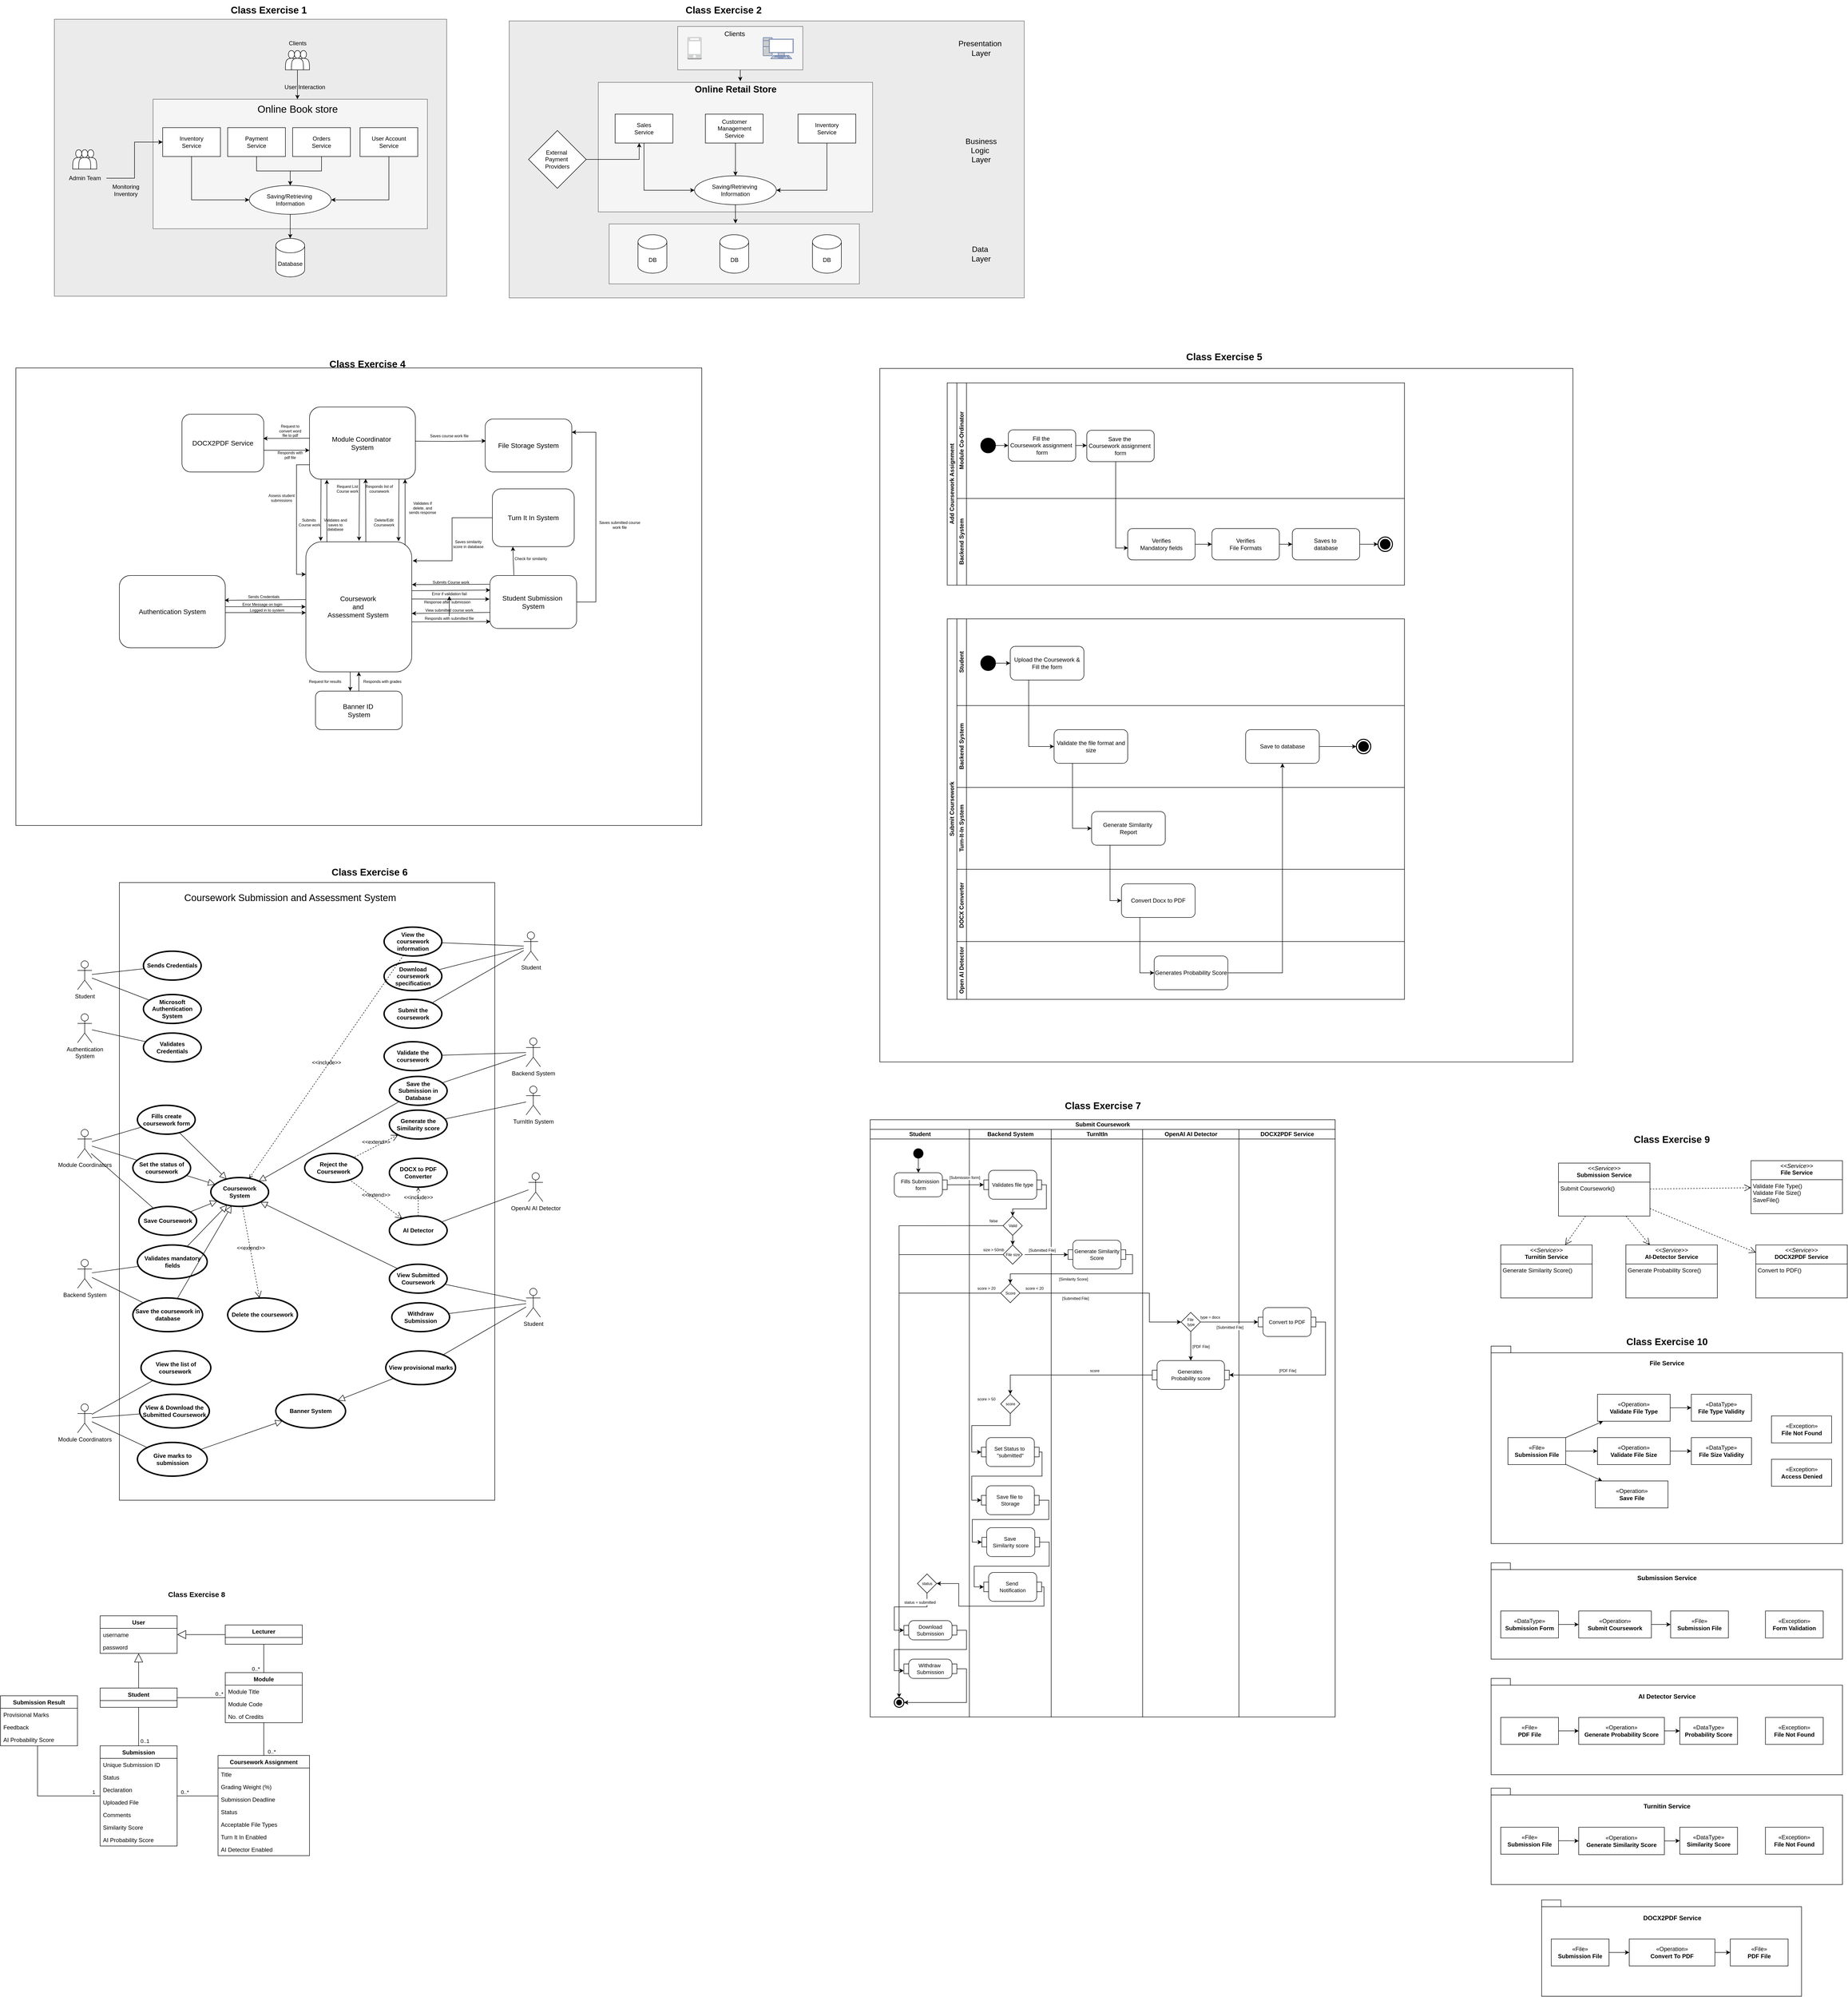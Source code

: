 <mxfile version="25.0.3">
  <diagram name="Page-1" id="ok6uAeZnoGjvaKoIYYGb">
    <mxGraphModel dx="1750" dy="2002" grid="1" gridSize="10" guides="1" tooltips="1" connect="1" arrows="1" fold="1" page="1" pageScale="1" pageWidth="850" pageHeight="1100" math="0" shadow="0">
      <root>
        <mxCell id="0" />
        <mxCell id="1" parent="0" />
        <mxCell id="8BCZyTPhIXZpTZEpNpGn-38" value="" style="rounded=0;whiteSpace=wrap;html=1;fillColor=#EBEBEB;strokeColor=#666666;fontColor=#333333;" parent="1" vertex="1">
          <mxGeometry x="145" y="15" width="815" height="575" as="geometry" />
        </mxCell>
        <mxCell id="8BCZyTPhIXZpTZEpNpGn-6" value="" style="rounded=0;whiteSpace=wrap;html=1;fillColor=#f5f5f5;fontColor=#333333;strokeColor=#666666;" parent="1" vertex="1">
          <mxGeometry x="350" y="181" width="570" height="269" as="geometry" />
        </mxCell>
        <mxCell id="8BCZyTPhIXZpTZEpNpGn-37" style="edgeStyle=orthogonalEdgeStyle;rounded=0;orthogonalLoop=1;jettySize=auto;html=1;entryX=0;entryY=0.5;entryDx=0;entryDy=0;" parent="1" source="8BCZyTPhIXZpTZEpNpGn-3" target="8BCZyTPhIXZpTZEpNpGn-14" edge="1">
          <mxGeometry relative="1" as="geometry">
            <Array as="points">
              <mxPoint x="430" y="390" />
            </Array>
          </mxGeometry>
        </mxCell>
        <mxCell id="8BCZyTPhIXZpTZEpNpGn-3" value="Inventory&lt;div&gt;Service&lt;/div&gt;" style="rounded=0;whiteSpace=wrap;html=1;" parent="1" vertex="1">
          <mxGeometry x="370" y="240" width="120" height="60" as="geometry" />
        </mxCell>
        <mxCell id="8BCZyTPhIXZpTZEpNpGn-4" value="Payment&lt;div&gt;Service&lt;/div&gt;" style="rounded=0;whiteSpace=wrap;html=1;" parent="1" vertex="1">
          <mxGeometry x="505" y="240" width="120" height="60" as="geometry" />
        </mxCell>
        <mxCell id="8BCZyTPhIXZpTZEpNpGn-35" style="edgeStyle=orthogonalEdgeStyle;rounded=0;orthogonalLoop=1;jettySize=auto;html=1;entryX=0.5;entryY=0;entryDx=0;entryDy=0;" parent="1" source="8BCZyTPhIXZpTZEpNpGn-5" target="8BCZyTPhIXZpTZEpNpGn-14" edge="1">
          <mxGeometry relative="1" as="geometry" />
        </mxCell>
        <mxCell id="8BCZyTPhIXZpTZEpNpGn-5" value="Orders&lt;div&gt;Service&lt;/div&gt;" style="rounded=0;whiteSpace=wrap;html=1;" parent="1" vertex="1">
          <mxGeometry x="640" y="240" width="120" height="60" as="geometry" />
        </mxCell>
        <mxCell id="8BCZyTPhIXZpTZEpNpGn-7" value="Database" style="shape=cylinder3;whiteSpace=wrap;html=1;boundedLbl=1;backgroundOutline=1;size=15;" parent="1" vertex="1">
          <mxGeometry x="605" y="470" width="60" height="80" as="geometry" />
        </mxCell>
        <mxCell id="8BCZyTPhIXZpTZEpNpGn-15" value="" style="edgeStyle=orthogonalEdgeStyle;rounded=0;orthogonalLoop=1;jettySize=auto;html=1;entryX=0.5;entryY=0;entryDx=0;entryDy=0;entryPerimeter=0;" parent="1" source="8BCZyTPhIXZpTZEpNpGn-4" target="8BCZyTPhIXZpTZEpNpGn-14" edge="1">
          <mxGeometry relative="1" as="geometry">
            <mxPoint x="565" y="300" as="sourcePoint" />
            <mxPoint x="565" y="470" as="targetPoint" />
          </mxGeometry>
        </mxCell>
        <mxCell id="8BCZyTPhIXZpTZEpNpGn-14" value="Saving/Retrieving&amp;nbsp;&lt;div&gt;Information&lt;/div&gt;" style="ellipse;whiteSpace=wrap;html=1;" parent="1" vertex="1">
          <mxGeometry x="550" y="360" width="170" height="60" as="geometry" />
        </mxCell>
        <mxCell id="8BCZyTPhIXZpTZEpNpGn-19" value="" style="group" parent="1" vertex="1" connectable="0">
          <mxGeometry x="625" y="80" width="50" height="40" as="geometry" />
        </mxCell>
        <mxCell id="8BCZyTPhIXZpTZEpNpGn-16" value="" style="shape=actor;whiteSpace=wrap;html=1;" parent="8BCZyTPhIXZpTZEpNpGn-19" vertex="1">
          <mxGeometry width="25" height="40" as="geometry" />
        </mxCell>
        <mxCell id="8BCZyTPhIXZpTZEpNpGn-17" value="" style="shape=actor;whiteSpace=wrap;html=1;" parent="8BCZyTPhIXZpTZEpNpGn-19" vertex="1">
          <mxGeometry x="25" width="25" height="40" as="geometry" />
        </mxCell>
        <mxCell id="8BCZyTPhIXZpTZEpNpGn-18" value="" style="shape=actor;whiteSpace=wrap;html=1;" parent="8BCZyTPhIXZpTZEpNpGn-19" vertex="1">
          <mxGeometry x="12.5" width="25" height="40" as="geometry" />
        </mxCell>
        <mxCell id="8BCZyTPhIXZpTZEpNpGn-21" value="Online Book store" style="text;html=1;align=center;verticalAlign=middle;whiteSpace=wrap;rounded=0;fontSize=21;" parent="1" vertex="1">
          <mxGeometry x="552.5" y="181" width="195" height="40" as="geometry" />
        </mxCell>
        <mxCell id="8BCZyTPhIXZpTZEpNpGn-22" style="edgeStyle=orthogonalEdgeStyle;rounded=0;orthogonalLoop=1;jettySize=auto;html=1;entryX=0.5;entryY=0;entryDx=0;entryDy=0;" parent="1" source="8BCZyTPhIXZpTZEpNpGn-18" target="8BCZyTPhIXZpTZEpNpGn-21" edge="1">
          <mxGeometry relative="1" as="geometry" />
        </mxCell>
        <mxCell id="8BCZyTPhIXZpTZEpNpGn-23" value="Clients" style="text;html=1;align=center;verticalAlign=middle;resizable=0;points=[];autosize=1;strokeColor=none;fillColor=none;" parent="1" vertex="1">
          <mxGeometry x="620" y="50" width="60" height="30" as="geometry" />
        </mxCell>
        <mxCell id="8BCZyTPhIXZpTZEpNpGn-24" value="User Interaction" style="text;html=1;align=center;verticalAlign=middle;resizable=0;points=[];autosize=1;strokeColor=none;fillColor=none;" parent="1" vertex="1">
          <mxGeometry x="610" y="141" width="110" height="30" as="geometry" />
        </mxCell>
        <mxCell id="8BCZyTPhIXZpTZEpNpGn-25" value="" style="group" parent="1" vertex="1" connectable="0">
          <mxGeometry x="183" y="286" width="50" height="40" as="geometry" />
        </mxCell>
        <mxCell id="8BCZyTPhIXZpTZEpNpGn-26" value="" style="shape=actor;whiteSpace=wrap;html=1;" parent="8BCZyTPhIXZpTZEpNpGn-25" vertex="1">
          <mxGeometry width="25" height="40" as="geometry" />
        </mxCell>
        <mxCell id="8BCZyTPhIXZpTZEpNpGn-27" value="" style="shape=actor;whiteSpace=wrap;html=1;" parent="8BCZyTPhIXZpTZEpNpGn-25" vertex="1">
          <mxGeometry x="25" width="25" height="40" as="geometry" />
        </mxCell>
        <mxCell id="8BCZyTPhIXZpTZEpNpGn-28" value="" style="shape=actor;whiteSpace=wrap;html=1;" parent="8BCZyTPhIXZpTZEpNpGn-25" vertex="1">
          <mxGeometry x="12.5" width="25" height="40" as="geometry" />
        </mxCell>
        <mxCell id="8BCZyTPhIXZpTZEpNpGn-30" style="edgeStyle=orthogonalEdgeStyle;rounded=0;orthogonalLoop=1;jettySize=auto;html=1;entryX=0;entryY=0.5;entryDx=0;entryDy=0;" parent="1" source="8BCZyTPhIXZpTZEpNpGn-29" target="8BCZyTPhIXZpTZEpNpGn-3" edge="1">
          <mxGeometry relative="1" as="geometry" />
        </mxCell>
        <mxCell id="8BCZyTPhIXZpTZEpNpGn-29" value="Admin Team" style="text;html=1;align=center;verticalAlign=middle;resizable=0;points=[];autosize=1;strokeColor=none;fillColor=none;" parent="1" vertex="1">
          <mxGeometry x="163" y="330" width="90" height="30" as="geometry" />
        </mxCell>
        <mxCell id="8BCZyTPhIXZpTZEpNpGn-32" value="Monitoring&lt;div&gt;Inventory&lt;/div&gt;" style="text;html=1;align=center;verticalAlign=middle;resizable=0;points=[];autosize=1;strokeColor=none;fillColor=none;" parent="1" vertex="1">
          <mxGeometry x="253" y="350" width="80" height="40" as="geometry" />
        </mxCell>
        <mxCell id="8BCZyTPhIXZpTZEpNpGn-36" style="edgeStyle=orthogonalEdgeStyle;rounded=0;orthogonalLoop=1;jettySize=auto;html=1;entryX=1;entryY=0.5;entryDx=0;entryDy=0;" parent="1" source="8BCZyTPhIXZpTZEpNpGn-33" target="8BCZyTPhIXZpTZEpNpGn-14" edge="1">
          <mxGeometry relative="1" as="geometry">
            <Array as="points">
              <mxPoint x="840" y="390" />
            </Array>
          </mxGeometry>
        </mxCell>
        <mxCell id="8BCZyTPhIXZpTZEpNpGn-33" value="User Account&lt;div&gt;Service&lt;/div&gt;" style="rounded=0;whiteSpace=wrap;html=1;" parent="1" vertex="1">
          <mxGeometry x="780" y="240" width="120" height="60" as="geometry" />
        </mxCell>
        <mxCell id="8BCZyTPhIXZpTZEpNpGn-34" style="edgeStyle=orthogonalEdgeStyle;rounded=0;orthogonalLoop=1;jettySize=auto;html=1;entryX=0.5;entryY=0;entryDx=0;entryDy=0;entryPerimeter=0;" parent="1" source="8BCZyTPhIXZpTZEpNpGn-14" target="8BCZyTPhIXZpTZEpNpGn-7" edge="1">
          <mxGeometry relative="1" as="geometry" />
        </mxCell>
        <mxCell id="8BCZyTPhIXZpTZEpNpGn-39" value="Class Exercise 1" style="text;html=1;align=center;verticalAlign=middle;resizable=0;points=[];autosize=1;strokeColor=none;fillColor=none;fontSize=20;fontStyle=1" parent="1" vertex="1">
          <mxGeometry x="505" y="-25" width="170" height="40" as="geometry" />
        </mxCell>
        <mxCell id="RLxnvFg4Q3Afqk0a8VIP-1" value="" style="rounded=0;whiteSpace=wrap;html=1;fillColor=#EBEBEB;strokeColor=#666666;fontColor=#333333;" parent="1" vertex="1">
          <mxGeometry x="1090" y="18.5" width="1070" height="575" as="geometry" />
        </mxCell>
        <mxCell id="RLxnvFg4Q3Afqk0a8VIP-2" value="Class Exercise 2" style="text;html=1;align=center;verticalAlign=middle;resizable=0;points=[];autosize=1;strokeColor=none;fillColor=none;fontSize=20;fontStyle=1" parent="1" vertex="1">
          <mxGeometry x="1450" y="-25" width="170" height="40" as="geometry" />
        </mxCell>
        <mxCell id="RLxnvFg4Q3Afqk0a8VIP-5" value="" style="rounded=0;whiteSpace=wrap;html=1;fillColor=#f5f5f5;fontColor=#333333;strokeColor=#666666;" parent="1" vertex="1">
          <mxGeometry x="1275" y="146" width="570" height="269" as="geometry" />
        </mxCell>
        <mxCell id="RLxnvFg4Q3Afqk0a8VIP-18" style="edgeStyle=orthogonalEdgeStyle;rounded=0;orthogonalLoop=1;jettySize=auto;html=1;entryX=0;entryY=0.5;entryDx=0;entryDy=0;" parent="1" source="RLxnvFg4Q3Afqk0a8VIP-6" target="RLxnvFg4Q3Afqk0a8VIP-11" edge="1">
          <mxGeometry relative="1" as="geometry">
            <Array as="points">
              <mxPoint x="1370" y="370" />
            </Array>
          </mxGeometry>
        </mxCell>
        <mxCell id="RLxnvFg4Q3Afqk0a8VIP-6" value="Sales&lt;div&gt;Service&lt;/div&gt;" style="rounded=0;whiteSpace=wrap;html=1;" parent="1" vertex="1">
          <mxGeometry x="1310" y="212" width="120" height="60" as="geometry" />
        </mxCell>
        <mxCell id="RLxnvFg4Q3Afqk0a8VIP-19" style="edgeStyle=orthogonalEdgeStyle;rounded=0;orthogonalLoop=1;jettySize=auto;html=1;entryX=0.5;entryY=0;entryDx=0;entryDy=0;" parent="1" source="RLxnvFg4Q3Afqk0a8VIP-7" target="RLxnvFg4Q3Afqk0a8VIP-11" edge="1">
          <mxGeometry relative="1" as="geometry">
            <mxPoint x="1556.4" y="344.2" as="targetPoint" />
            <Array as="points">
              <mxPoint x="1560" y="290" />
              <mxPoint x="1560" y="290" />
            </Array>
          </mxGeometry>
        </mxCell>
        <mxCell id="RLxnvFg4Q3Afqk0a8VIP-7" value="Customer Management&lt;br&gt;&lt;span style=&quot;background-color: initial;&quot;&gt;Service&lt;/span&gt;" style="rounded=0;whiteSpace=wrap;html=1;" parent="1" vertex="1">
          <mxGeometry x="1497.5" y="212" width="120" height="60" as="geometry" />
        </mxCell>
        <mxCell id="RLxnvFg4Q3Afqk0a8VIP-20" style="edgeStyle=orthogonalEdgeStyle;rounded=0;orthogonalLoop=1;jettySize=auto;html=1;entryX=1;entryY=0.5;entryDx=0;entryDy=0;" parent="1" source="RLxnvFg4Q3Afqk0a8VIP-8" target="RLxnvFg4Q3Afqk0a8VIP-11" edge="1">
          <mxGeometry relative="1" as="geometry">
            <Array as="points">
              <mxPoint x="1750" y="370" />
            </Array>
          </mxGeometry>
        </mxCell>
        <mxCell id="RLxnvFg4Q3Afqk0a8VIP-8" value="Inventory&lt;div&gt;Service&lt;/div&gt;" style="rounded=0;whiteSpace=wrap;html=1;" parent="1" vertex="1">
          <mxGeometry x="1690" y="212" width="120" height="60" as="geometry" />
        </mxCell>
        <mxCell id="RLxnvFg4Q3Afqk0a8VIP-9" value="Online Retail Store" style="text;html=1;align=center;verticalAlign=middle;resizable=0;points=[];autosize=1;strokeColor=none;fillColor=none;fontSize=19;fontStyle=1" parent="1" vertex="1">
          <mxGeometry x="1470" y="141" width="180" height="40" as="geometry" />
        </mxCell>
        <mxCell id="RLxnvFg4Q3Afqk0a8VIP-22" style="edgeStyle=orthogonalEdgeStyle;rounded=0;orthogonalLoop=1;jettySize=auto;html=1;" parent="1" source="RLxnvFg4Q3Afqk0a8VIP-10" edge="1">
          <mxGeometry relative="1" as="geometry">
            <mxPoint x="1360" y="272" as="targetPoint" />
            <Array as="points">
              <mxPoint x="1360" y="306" />
              <mxPoint x="1360" y="272" />
            </Array>
          </mxGeometry>
        </mxCell>
        <mxCell id="RLxnvFg4Q3Afqk0a8VIP-10" value="External&amp;nbsp;&lt;div&gt;Payment&amp;nbsp;&lt;div&gt;Providers&lt;/div&gt;&lt;/div&gt;" style="rhombus;whiteSpace=wrap;html=1;" parent="1" vertex="1">
          <mxGeometry x="1130" y="246" width="120" height="120" as="geometry" />
        </mxCell>
        <mxCell id="RLxnvFg4Q3Afqk0a8VIP-21" style="edgeStyle=orthogonalEdgeStyle;rounded=0;orthogonalLoop=1;jettySize=auto;html=1;" parent="1" source="RLxnvFg4Q3Afqk0a8VIP-11" edge="1">
          <mxGeometry relative="1" as="geometry">
            <mxPoint x="1560.13" y="438.913" as="targetPoint" />
          </mxGeometry>
        </mxCell>
        <mxCell id="RLxnvFg4Q3Afqk0a8VIP-11" value="Saving/Retrieving&amp;nbsp;&lt;div&gt;Information&lt;/div&gt;" style="ellipse;whiteSpace=wrap;html=1;" parent="1" vertex="1">
          <mxGeometry x="1475" y="340" width="170" height="60" as="geometry" />
        </mxCell>
        <mxCell id="RLxnvFg4Q3Afqk0a8VIP-12" value="" style="rounded=0;whiteSpace=wrap;html=1;fillColor=#f5f5f5;fontColor=#333333;strokeColor=#666666;" parent="1" vertex="1">
          <mxGeometry x="1297.5" y="440" width="520" height="124.5" as="geometry" />
        </mxCell>
        <mxCell id="RLxnvFg4Q3Afqk0a8VIP-3" value="DB" style="shape=cylinder3;whiteSpace=wrap;html=1;boundedLbl=1;backgroundOutline=1;size=15;" parent="1" vertex="1">
          <mxGeometry x="1357.5" y="462.25" width="60" height="80" as="geometry" />
        </mxCell>
        <mxCell id="RLxnvFg4Q3Afqk0a8VIP-13" value="DB" style="shape=cylinder3;whiteSpace=wrap;html=1;boundedLbl=1;backgroundOutline=1;size=15;" parent="1" vertex="1">
          <mxGeometry x="1527.5" y="462.25" width="60" height="80" as="geometry" />
        </mxCell>
        <mxCell id="RLxnvFg4Q3Afqk0a8VIP-14" value="DB" style="shape=cylinder3;whiteSpace=wrap;html=1;boundedLbl=1;backgroundOutline=1;size=15;" parent="1" vertex="1">
          <mxGeometry x="1720" y="462.25" width="60" height="80" as="geometry" />
        </mxCell>
        <mxCell id="RLxnvFg4Q3Afqk0a8VIP-15" value="Data&amp;nbsp;&lt;div&gt;Layer&lt;/div&gt;" style="text;html=1;align=center;verticalAlign=middle;resizable=0;points=[];autosize=1;strokeColor=none;fillColor=none;fontSize=16;" parent="1" vertex="1">
          <mxGeometry x="2040" y="477.25" width="60" height="50" as="geometry" />
        </mxCell>
        <mxCell id="RLxnvFg4Q3Afqk0a8VIP-16" value="Business&lt;div&gt;Logic&amp;nbsp;&lt;/div&gt;&lt;div&gt;Layer&lt;/div&gt;" style="text;html=1;align=center;verticalAlign=middle;resizable=0;points=[];autosize=1;strokeColor=none;fillColor=none;fontSize=16;" parent="1" vertex="1">
          <mxGeometry x="2025" y="252" width="90" height="70" as="geometry" />
        </mxCell>
        <mxCell id="RLxnvFg4Q3Afqk0a8VIP-17" value="&lt;div&gt;Presentation&amp;nbsp;&lt;/div&gt;&lt;div&gt;Layer&lt;/div&gt;" style="text;html=1;align=center;verticalAlign=middle;resizable=0;points=[];autosize=1;strokeColor=none;fillColor=none;fontSize=16;" parent="1" vertex="1">
          <mxGeometry x="2010" y="50" width="120" height="50" as="geometry" />
        </mxCell>
        <mxCell id="RLxnvFg4Q3Afqk0a8VIP-31" value="" style="rounded=0;whiteSpace=wrap;html=1;fillColor=#f5f5f5;fontColor=#333333;strokeColor=#666666;" parent="1" vertex="1">
          <mxGeometry x="1440" y="30" width="260" height="90" as="geometry" />
        </mxCell>
        <mxCell id="RLxnvFg4Q3Afqk0a8VIP-30" value="" style="outlineConnect=0;dashed=0;verticalLabelPosition=bottom;verticalAlign=top;align=center;html=1;shape=mxgraph.aws3.mobile_client;fillColor=#D2D3D3;gradientColor=none;" parent="1" vertex="1">
          <mxGeometry x="1460" y="51.75" width="30" height="46.5" as="geometry" />
        </mxCell>
        <mxCell id="RLxnvFg4Q3Afqk0a8VIP-27" value="Clients" style="text;html=1;align=center;verticalAlign=middle;resizable=0;points=[];autosize=1;strokeColor=none;fillColor=none;fontSize=14;" parent="1" vertex="1">
          <mxGeometry x="1522.5" y="30" width="70" height="30" as="geometry" />
        </mxCell>
        <mxCell id="RLxnvFg4Q3Afqk0a8VIP-32" value="" style="fontColor=#0066CC;verticalAlign=top;verticalLabelPosition=bottom;labelPosition=center;align=center;html=1;outlineConnect=0;fillColor=#CCCCCC;strokeColor=#6881B3;gradientColor=none;gradientDirection=north;strokeWidth=2;shape=mxgraph.networks.pc;" parent="1" vertex="1">
          <mxGeometry x="1617.5" y="53" width="62.86" height="44" as="geometry" />
        </mxCell>
        <mxCell id="RLxnvFg4Q3Afqk0a8VIP-34" style="edgeStyle=orthogonalEdgeStyle;rounded=0;orthogonalLoop=1;jettySize=auto;html=1;entryX=0.556;entryY=0.063;entryDx=0;entryDy=0;entryPerimeter=0;" parent="1" source="RLxnvFg4Q3Afqk0a8VIP-31" target="RLxnvFg4Q3Afqk0a8VIP-9" edge="1">
          <mxGeometry relative="1" as="geometry" />
        </mxCell>
        <mxCell id="9RdSBxIb7Dpxf9976aV--2" value="" style="rounded=0;whiteSpace=wrap;html=1;movable=0;resizable=0;rotatable=0;deletable=0;editable=0;locked=1;connectable=0;" parent="1" vertex="1">
          <mxGeometry x="65" y="739" width="1425" height="950" as="geometry" />
        </mxCell>
        <mxCell id="9RdSBxIb7Dpxf9976aV--3" value="Class Exercise 4" style="text;html=1;align=center;verticalAlign=middle;resizable=0;points=[];autosize=1;strokeColor=none;fillColor=none;fontSize=20;fontStyle=1" parent="1" vertex="1">
          <mxGeometry x="710" y="710" width="170" height="40" as="geometry" />
        </mxCell>
        <mxCell id="9RdSBxIb7Dpxf9976aV--61" style="edgeStyle=orthogonalEdgeStyle;rounded=0;orthogonalLoop=1;jettySize=auto;html=1;entryX=0.5;entryY=0;entryDx=0;entryDy=0;" parent="1" edge="1">
          <mxGeometry relative="1" as="geometry">
            <mxPoint x="759.5" y="1370" as="sourcePoint" />
            <mxPoint x="759.5" y="1410" as="targetPoint" />
          </mxGeometry>
        </mxCell>
        <mxCell id="9RdSBxIb7Dpxf9976aV--4" value="Coursework&amp;nbsp;&lt;div style=&quot;font-size: 14px;&quot;&gt;and&amp;nbsp;&lt;/div&gt;&lt;div style=&quot;font-size: 14px;&quot;&gt;Assessment System&amp;nbsp;&lt;/div&gt;" style="rounded=1;whiteSpace=wrap;html=1;fontSize=14;" parent="1" vertex="1">
          <mxGeometry x="667.5" y="1100" width="220" height="270" as="geometry" />
        </mxCell>
        <mxCell id="9RdSBxIb7Dpxf9976aV--5" value="Authentication System" style="rounded=1;whiteSpace=wrap;html=1;fontSize=14;" parent="1" vertex="1">
          <mxGeometry x="280" y="1170" width="220" height="150" as="geometry" />
        </mxCell>
        <mxCell id="9RdSBxIb7Dpxf9976aV--6" value="" style="endArrow=classic;html=1;rounded=0;entryX=1;entryY=0.25;entryDx=0;entryDy=0;exitX=-0.001;exitY=0.444;exitDx=0;exitDy=0;exitPerimeter=0;" parent="1" source="9RdSBxIb7Dpxf9976aV--4" edge="1">
          <mxGeometry width="50" height="50" relative="1" as="geometry">
            <mxPoint x="665.0" y="1220.0" as="sourcePoint" />
            <mxPoint x="498.6" y="1221.39" as="targetPoint" />
          </mxGeometry>
        </mxCell>
        <mxCell id="9RdSBxIb7Dpxf9976aV--7" value="" style="endArrow=classic;html=1;rounded=0;entryX=-0.002;entryY=0.399;entryDx=0;entryDy=0;exitX=1;exitY=0.25;exitDx=0;exitDy=0;entryPerimeter=0;" parent="1" edge="1">
          <mxGeometry width="50" height="50" relative="1" as="geometry">
            <mxPoint x="500" y="1234.71" as="sourcePoint" />
            <mxPoint x="667.06" y="1234.94" as="targetPoint" />
          </mxGeometry>
        </mxCell>
        <mxCell id="9RdSBxIb7Dpxf9976aV--8" value="Sends Credentials" style="text;html=1;align=center;verticalAlign=middle;whiteSpace=wrap;rounded=0;fontSize=8;" parent="1" vertex="1">
          <mxGeometry x="520" y="1209" width="120" height="10" as="geometry" />
        </mxCell>
        <mxCell id="9RdSBxIb7Dpxf9976aV--9" value="Error Message on login" style="text;html=1;align=center;verticalAlign=middle;whiteSpace=wrap;rounded=0;fontSize=8;" parent="1" vertex="1">
          <mxGeometry x="522" y="1225" width="110" height="10" as="geometry" />
        </mxCell>
        <mxCell id="9RdSBxIb7Dpxf9976aV--10" value="" style="endArrow=classic;html=1;rounded=0;entryX=-0.002;entryY=0.399;entryDx=0;entryDy=0;exitX=1;exitY=0.25;exitDx=0;exitDy=0;entryPerimeter=0;" parent="1" edge="1">
          <mxGeometry width="50" height="50" relative="1" as="geometry">
            <mxPoint x="500.44" y="1247" as="sourcePoint" />
            <mxPoint x="667.5" y="1247.23" as="targetPoint" />
          </mxGeometry>
        </mxCell>
        <mxCell id="9RdSBxIb7Dpxf9976aV--11" value="Logged in to system" style="text;html=1;align=center;verticalAlign=middle;whiteSpace=wrap;rounded=0;fontSize=8;" parent="1" vertex="1">
          <mxGeometry x="532" y="1237" width="110" height="10" as="geometry" />
        </mxCell>
        <mxCell id="9RdSBxIb7Dpxf9976aV--57" style="edgeStyle=orthogonalEdgeStyle;rounded=0;orthogonalLoop=1;jettySize=auto;html=1;entryX=0;entryY=0.25;entryDx=0;entryDy=0;" parent="1" source="9RdSBxIb7Dpxf9976aV--12" target="9RdSBxIb7Dpxf9976aV--4" edge="1">
          <mxGeometry relative="1" as="geometry">
            <Array as="points">
              <mxPoint x="648" y="940" />
              <mxPoint x="648" y="1168" />
            </Array>
          </mxGeometry>
        </mxCell>
        <mxCell id="9RdSBxIb7Dpxf9976aV--12" value="Module Coordinator&amp;nbsp;&lt;div&gt;System&lt;/div&gt;" style="rounded=1;whiteSpace=wrap;html=1;fontSize=14;" parent="1" vertex="1">
          <mxGeometry x="675" y="820" width="220" height="150" as="geometry" />
        </mxCell>
        <mxCell id="9RdSBxIb7Dpxf9976aV--13" value="" style="endArrow=classic;html=1;rounded=0;entryX=0.281;entryY=-0.006;entryDx=0;entryDy=0;exitX=0.25;exitY=1;exitDx=0;exitDy=0;entryPerimeter=0;" parent="1" edge="1">
          <mxGeometry width="50" height="50" relative="1" as="geometry">
            <mxPoint x="699" y="970" as="sourcePoint" />
            <mxPoint x="698.32" y="1098.38" as="targetPoint" />
          </mxGeometry>
        </mxCell>
        <mxCell id="9RdSBxIb7Dpxf9976aV--14" value="Submits&amp;nbsp;&lt;div&gt;Course work&lt;/div&gt;" style="text;html=1;align=center;verticalAlign=middle;whiteSpace=wrap;rounded=0;fontSize=8;" parent="1" vertex="1">
          <mxGeometry x="645" y="1050" width="60" height="20" as="geometry" />
        </mxCell>
        <mxCell id="9RdSBxIb7Dpxf9976aV--15" value="" style="endArrow=classic;html=1;rounded=0;entryX=0.442;entryY=1.012;entryDx=0;entryDy=0;exitX=0.477;exitY=0.003;exitDx=0;exitDy=0;entryPerimeter=0;exitPerimeter=0;" parent="1" edge="1">
          <mxGeometry width="50" height="50" relative="1" as="geometry">
            <mxPoint x="711.2" y="1100.01" as="sourcePoint" />
            <mxPoint x="711" y="971.0" as="targetPoint" />
          </mxGeometry>
        </mxCell>
        <mxCell id="9RdSBxIb7Dpxf9976aV--16" value="Validates and saves to database" style="text;html=1;align=center;verticalAlign=middle;whiteSpace=wrap;rounded=0;fontSize=8;" parent="1" vertex="1">
          <mxGeometry x="698.5" y="1050" width="60" height="30" as="geometry" />
        </mxCell>
        <mxCell id="9RdSBxIb7Dpxf9976aV--17" value="" style="endArrow=classic;html=1;rounded=0;entryX=0.281;entryY=-0.006;entryDx=0;entryDy=0;exitX=0.25;exitY=1;exitDx=0;exitDy=0;entryPerimeter=0;" parent="1" edge="1">
          <mxGeometry width="50" height="50" relative="1" as="geometry">
            <mxPoint x="779" y="970" as="sourcePoint" />
            <mxPoint x="778" y="1098" as="targetPoint" />
          </mxGeometry>
        </mxCell>
        <mxCell id="9RdSBxIb7Dpxf9976aV--18" value="Request List&lt;div&gt;Course work&lt;/div&gt;" style="text;html=1;align=center;verticalAlign=middle;whiteSpace=wrap;rounded=0;fontSize=8;" parent="1" vertex="1">
          <mxGeometry x="724" y="980" width="60" height="20" as="geometry" />
        </mxCell>
        <mxCell id="9RdSBxIb7Dpxf9976aV--19" value="" style="endArrow=classic;html=1;rounded=0;entryX=0.671;entryY=0.995;entryDx=0;entryDy=0;exitX=0.707;exitY=0;exitDx=0;exitDy=0;entryPerimeter=0;exitPerimeter=0;" parent="1" edge="1">
          <mxGeometry width="50" height="50" relative="1" as="geometry">
            <mxPoint x="792.04" y="1100" as="sourcePoint" />
            <mxPoint x="791.62" y="969.25" as="targetPoint" />
          </mxGeometry>
        </mxCell>
        <mxCell id="9RdSBxIb7Dpxf9976aV--20" value="Responds list of coursework" style="text;html=1;align=center;verticalAlign=middle;whiteSpace=wrap;rounded=0;fontSize=8;" parent="1" vertex="1">
          <mxGeometry x="790" y="980" width="60" height="20" as="geometry" />
        </mxCell>
        <mxCell id="9RdSBxIb7Dpxf9976aV--21" value="" style="endArrow=classic;html=1;rounded=0;entryX=0.281;entryY=-0.006;entryDx=0;entryDy=0;exitX=0.25;exitY=1;exitDx=0;exitDy=0;entryPerimeter=0;" parent="1" edge="1">
          <mxGeometry width="50" height="50" relative="1" as="geometry">
            <mxPoint x="861" y="970.75" as="sourcePoint" />
            <mxPoint x="860" y="1098.75" as="targetPoint" />
          </mxGeometry>
        </mxCell>
        <mxCell id="9RdSBxIb7Dpxf9976aV--22" value="" style="endArrow=classic;html=1;rounded=0;entryX=0.671;entryY=0.995;entryDx=0;entryDy=0;exitX=0.937;exitY=0.027;exitDx=0;exitDy=0;entryPerimeter=0;exitPerimeter=0;" parent="1" source="9RdSBxIb7Dpxf9976aV--4" edge="1">
          <mxGeometry width="50" height="50" relative="1" as="geometry">
            <mxPoint x="874.04" y="1100.75" as="sourcePoint" />
            <mxPoint x="873.62" y="970" as="targetPoint" />
          </mxGeometry>
        </mxCell>
        <mxCell id="9RdSBxIb7Dpxf9976aV--23" value="Delete/Edit Coursework" style="text;html=1;align=center;verticalAlign=middle;whiteSpace=wrap;rounded=0;fontSize=8;" parent="1" vertex="1">
          <mxGeometry x="800" y="1050" width="60" height="20" as="geometry" />
        </mxCell>
        <mxCell id="9RdSBxIb7Dpxf9976aV--24" value="Validates if delete, and sends response" style="text;html=1;align=center;verticalAlign=middle;whiteSpace=wrap;rounded=0;fontSize=8;" parent="1" vertex="1">
          <mxGeometry x="880" y="1020" width="60" height="20" as="geometry" />
        </mxCell>
        <mxCell id="9RdSBxIb7Dpxf9976aV--25" value="DOCX2PDF Service" style="rounded=1;whiteSpace=wrap;html=1;fontSize=14;" parent="1" vertex="1">
          <mxGeometry x="410" y="835" width="170" height="120" as="geometry" />
        </mxCell>
        <mxCell id="9RdSBxIb7Dpxf9976aV--27" value="Turn It In System" style="rounded=1;whiteSpace=wrap;html=1;fontSize=14;" parent="1" vertex="1">
          <mxGeometry x="1055" y="990" width="170" height="120" as="geometry" />
        </mxCell>
        <mxCell id="9RdSBxIb7Dpxf9976aV--28" value="" style="endArrow=classic;html=1;rounded=0;entryX=0;entryY=0.5;entryDx=0;entryDy=0;exitX=1;exitY=0.5;exitDx=0;exitDy=0;" parent="1" edge="1">
          <mxGeometry width="50" height="50" relative="1" as="geometry">
            <mxPoint x="580" y="910" as="sourcePoint" />
            <mxPoint x="675" y="910" as="targetPoint" />
          </mxGeometry>
        </mxCell>
        <mxCell id="9RdSBxIb7Dpxf9976aV--29" value="Responds with pdf file" style="text;html=1;align=center;verticalAlign=middle;whiteSpace=wrap;rounded=0;fontSize=8;" parent="1" vertex="1">
          <mxGeometry x="605" y="910" width="60" height="20" as="geometry" />
        </mxCell>
        <mxCell id="9RdSBxIb7Dpxf9976aV--30" value="" style="endArrow=classic;html=1;rounded=0;entryX=0.993;entryY=0.42;entryDx=0;entryDy=0;exitX=0.003;exitY=0.433;exitDx=0;exitDy=0;entryPerimeter=0;exitPerimeter=0;" parent="1" source="9RdSBxIb7Dpxf9976aV--12" target="9RdSBxIb7Dpxf9976aV--25" edge="1">
          <mxGeometry width="50" height="50" relative="1" as="geometry">
            <mxPoint x="617.5" y="870" as="sourcePoint" />
            <mxPoint x="712.5" y="870" as="targetPoint" />
          </mxGeometry>
        </mxCell>
        <mxCell id="9RdSBxIb7Dpxf9976aV--31" value="Request to convert word file to pdf" style="text;html=1;align=center;verticalAlign=middle;whiteSpace=wrap;rounded=0;fontSize=8;" parent="1" vertex="1">
          <mxGeometry x="605" y="860" width="60" height="20" as="geometry" />
        </mxCell>
        <mxCell id="9RdSBxIb7Dpxf9976aV--55" style="edgeStyle=orthogonalEdgeStyle;rounded=0;orthogonalLoop=1;jettySize=auto;html=1;entryX=1;entryY=0.25;entryDx=0;entryDy=0;exitX=1;exitY=0.5;exitDx=0;exitDy=0;" parent="1" source="9RdSBxIb7Dpxf9976aV--32" target="9RdSBxIb7Dpxf9976aV--50" edge="1">
          <mxGeometry relative="1" as="geometry">
            <Array as="points">
              <mxPoint x="1270" y="1225" />
              <mxPoint x="1270" y="873" />
            </Array>
          </mxGeometry>
        </mxCell>
        <mxCell id="9RdSBxIb7Dpxf9976aV--32" value="Student Submission&amp;nbsp;&lt;div&gt;System&lt;/div&gt;" style="rounded=1;whiteSpace=wrap;html=1;fontSize=14;" parent="1" vertex="1">
          <mxGeometry x="1050" y="1170" width="180" height="110" as="geometry" />
        </mxCell>
        <mxCell id="9RdSBxIb7Dpxf9976aV--33" value="" style="endArrow=classic;html=1;rounded=0;entryX=1.002;entryY=0.329;entryDx=0;entryDy=0;exitX=-0.005;exitY=0.165;exitDx=0;exitDy=0;entryPerimeter=0;exitPerimeter=0;" parent="1" source="9RdSBxIb7Dpxf9976aV--32" target="9RdSBxIb7Dpxf9976aV--4" edge="1">
          <mxGeometry width="50" height="50" relative="1" as="geometry">
            <mxPoint x="960.38" y="1310.5" as="sourcePoint" />
            <mxPoint x="960.0" y="1173.5" as="targetPoint" />
          </mxGeometry>
        </mxCell>
        <mxCell id="9RdSBxIb7Dpxf9976aV--34" value="Submits Course work" style="text;html=1;align=center;verticalAlign=middle;whiteSpace=wrap;rounded=0;fontSize=8;" parent="1" vertex="1">
          <mxGeometry x="929" y="1179" width="80" height="10" as="geometry" />
        </mxCell>
        <mxCell id="9RdSBxIb7Dpxf9976aV--35" value="" style="endArrow=classic;html=1;rounded=0;entryX=0.003;entryY=0.275;entryDx=0;entryDy=0;exitX=1.002;exitY=0.376;exitDx=0;exitDy=0;entryPerimeter=0;exitPerimeter=0;" parent="1" source="9RdSBxIb7Dpxf9976aV--4" target="9RdSBxIb7Dpxf9976aV--32" edge="1">
          <mxGeometry width="50" height="50" relative="1" as="geometry">
            <mxPoint x="1072" y="1247" as="sourcePoint" />
            <mxPoint x="930" y="1247" as="targetPoint" />
          </mxGeometry>
        </mxCell>
        <mxCell id="9RdSBxIb7Dpxf9976aV--36" value="Error if validation fail" style="text;html=1;align=center;verticalAlign=middle;whiteSpace=wrap;rounded=0;fontSize=8;" parent="1" vertex="1">
          <mxGeometry x="922" y="1203" width="87" height="10" as="geometry" />
        </mxCell>
        <mxCell id="9RdSBxIb7Dpxf9976aV--37" value="" style="endArrow=classic;html=1;rounded=0;entryX=-0.003;entryY=0.543;entryDx=0;entryDy=0;exitX=1;exitY=0.44;exitDx=0;exitDy=0;entryPerimeter=0;exitPerimeter=0;" parent="1" source="9RdSBxIb7Dpxf9976aV--4" edge="1">
          <mxGeometry width="50" height="50" relative="1" as="geometry">
            <mxPoint x="887.5" y="1222.27" as="sourcePoint" />
            <mxPoint x="1048.96" y="1219" as="targetPoint" />
          </mxGeometry>
        </mxCell>
        <mxCell id="9RdSBxIb7Dpxf9976aV--38" value="Response after submission" style="text;html=1;align=center;verticalAlign=middle;whiteSpace=wrap;rounded=0;fontSize=8;" parent="1" vertex="1">
          <mxGeometry x="897" y="1220" width="129" height="10" as="geometry" />
        </mxCell>
        <mxCell id="9RdSBxIb7Dpxf9976aV--41" value="" style="endArrow=classic;html=1;rounded=0;entryX=0.25;entryY=1;entryDx=0;entryDy=0;exitX=0.276;exitY=-0.008;exitDx=0;exitDy=0;exitPerimeter=0;" parent="1" source="9RdSBxIb7Dpxf9976aV--32" target="9RdSBxIb7Dpxf9976aV--27" edge="1">
          <mxGeometry width="50" height="50" relative="1" as="geometry">
            <mxPoint x="990" y="1143" as="sourcePoint" />
            <mxPoint x="1151" y="1140" as="targetPoint" />
          </mxGeometry>
        </mxCell>
        <mxCell id="9RdSBxIb7Dpxf9976aV--42" value="Check for similarity" style="text;html=1;align=center;verticalAlign=middle;whiteSpace=wrap;rounded=0;fontSize=8;" parent="1" vertex="1">
          <mxGeometry x="1100" y="1130" width="70" height="10" as="geometry" />
        </mxCell>
        <mxCell id="9RdSBxIb7Dpxf9976aV--43" value="" style="endArrow=classic;html=1;rounded=0;entryX=1;entryY=0.551;entryDx=0;entryDy=0;exitX=0;exitY=0.697;exitDx=0;exitDy=0;entryPerimeter=0;exitPerimeter=0;" parent="1" source="9RdSBxIb7Dpxf9976aV--32" target="9RdSBxIb7Dpxf9976aV--4" edge="1">
          <mxGeometry width="50" height="50" relative="1" as="geometry">
            <mxPoint x="927.94" y="1280.0" as="sourcePoint" />
            <mxPoint x="1090" y="1280.47" as="targetPoint" />
          </mxGeometry>
        </mxCell>
        <mxCell id="9RdSBxIb7Dpxf9976aV--44" value="View submitted course work" style="text;html=1;align=center;verticalAlign=middle;whiteSpace=wrap;rounded=0;fontSize=8;" parent="1" vertex="1">
          <mxGeometry x="901" y="1237" width="129" height="10" as="geometry" />
        </mxCell>
        <mxCell id="9RdSBxIb7Dpxf9976aV--45" value="" style="endArrow=classic;html=1;rounded=0;entryX=0.006;entryY=0.869;entryDx=0;entryDy=0;exitX=1;exitY=0.616;exitDx=0;exitDy=0;entryPerimeter=0;exitPerimeter=0;" parent="1" source="9RdSBxIb7Dpxf9976aV--4" target="9RdSBxIb7Dpxf9976aV--32" edge="1">
          <mxGeometry width="50" height="50" relative="1" as="geometry">
            <mxPoint x="1072" y="1270" as="sourcePoint" />
            <mxPoint x="910" y="1272" as="targetPoint" />
          </mxGeometry>
        </mxCell>
        <mxCell id="9RdSBxIb7Dpxf9976aV--62" value="" style="edgeStyle=orthogonalEdgeStyle;rounded=0;orthogonalLoop=1;jettySize=auto;html=1;" parent="1" source="9RdSBxIb7Dpxf9976aV--46" target="9RdSBxIb7Dpxf9976aV--36" edge="1">
          <mxGeometry relative="1" as="geometry" />
        </mxCell>
        <mxCell id="9RdSBxIb7Dpxf9976aV--46" value="Responds with submitted file" style="text;html=1;align=center;verticalAlign=middle;whiteSpace=wrap;rounded=0;fontSize=8;" parent="1" vertex="1">
          <mxGeometry x="901" y="1254" width="129" height="10" as="geometry" />
        </mxCell>
        <mxCell id="9RdSBxIb7Dpxf9976aV--48" style="edgeStyle=orthogonalEdgeStyle;rounded=0;orthogonalLoop=1;jettySize=auto;html=1;entryX=1.009;entryY=0.146;entryDx=0;entryDy=0;entryPerimeter=0;" parent="1" source="9RdSBxIb7Dpxf9976aV--27" target="9RdSBxIb7Dpxf9976aV--4" edge="1">
          <mxGeometry relative="1" as="geometry" />
        </mxCell>
        <mxCell id="9RdSBxIb7Dpxf9976aV--49" value="Saves similarity score in database" style="text;html=1;align=center;verticalAlign=middle;whiteSpace=wrap;rounded=0;fontSize=8;" parent="1" vertex="1">
          <mxGeometry x="970" y="1100" width="70" height="10" as="geometry" />
        </mxCell>
        <mxCell id="9RdSBxIb7Dpxf9976aV--50" value="File Storage System" style="rounded=1;whiteSpace=wrap;html=1;fontSize=14;" parent="1" vertex="1">
          <mxGeometry x="1040" y="845" width="180" height="110" as="geometry" />
        </mxCell>
        <mxCell id="9RdSBxIb7Dpxf9976aV--51" style="edgeStyle=orthogonalEdgeStyle;rounded=0;orthogonalLoop=1;jettySize=auto;html=1;entryX=0.008;entryY=0.45;entryDx=0;entryDy=0;entryPerimeter=0;" parent="1" edge="1">
          <mxGeometry relative="1" as="geometry">
            <mxPoint x="895" y="891.032" as="sourcePoint" />
            <mxPoint x="1041.44" y="890.5" as="targetPoint" />
          </mxGeometry>
        </mxCell>
        <mxCell id="9RdSBxIb7Dpxf9976aV--52" value="Saves course work file" style="text;html=1;align=center;verticalAlign=middle;whiteSpace=wrap;rounded=0;fontSize=8;" parent="1" vertex="1">
          <mxGeometry x="921" y="870" width="89" height="20" as="geometry" />
        </mxCell>
        <mxCell id="9RdSBxIb7Dpxf9976aV--56" value="Saves submitted course work file" style="text;html=1;align=center;verticalAlign=middle;whiteSpace=wrap;rounded=0;fontSize=8;" parent="1" vertex="1">
          <mxGeometry x="1275" y="1055" width="89" height="20" as="geometry" />
        </mxCell>
        <mxCell id="9RdSBxIb7Dpxf9976aV--58" value="Assess student submissions" style="text;html=1;align=center;verticalAlign=middle;whiteSpace=wrap;rounded=0;fontSize=8;" parent="1" vertex="1">
          <mxGeometry x="587" y="999" width="60" height="20" as="geometry" />
        </mxCell>
        <mxCell id="9RdSBxIb7Dpxf9976aV--59" value="Banner ID&amp;nbsp;&lt;div&gt;System&lt;/div&gt;" style="rounded=1;whiteSpace=wrap;html=1;fontSize=14;" parent="1" vertex="1">
          <mxGeometry x="687.5" y="1410" width="180" height="80" as="geometry" />
        </mxCell>
        <mxCell id="9RdSBxIb7Dpxf9976aV--63" value="Request for results" style="text;html=1;align=center;verticalAlign=middle;whiteSpace=wrap;rounded=0;fontSize=8;" parent="1" vertex="1">
          <mxGeometry x="665" y="1380" width="85" height="20" as="geometry" />
        </mxCell>
        <mxCell id="9RdSBxIb7Dpxf9976aV--65" value="" style="endArrow=classic;html=1;rounded=0;exitX=0.5;exitY=0;exitDx=0;exitDy=0;entryX=0.5;entryY=1;entryDx=0;entryDy=0;" parent="1" source="9RdSBxIb7Dpxf9976aV--59" target="9RdSBxIb7Dpxf9976aV--4" edge="1">
          <mxGeometry width="50" height="50" relative="1" as="geometry">
            <mxPoint x="740" y="1420" as="sourcePoint" />
            <mxPoint x="790" y="1370" as="targetPoint" />
          </mxGeometry>
        </mxCell>
        <mxCell id="9RdSBxIb7Dpxf9976aV--66" value="Responds with grades" style="text;html=1;align=center;verticalAlign=middle;whiteSpace=wrap;rounded=0;fontSize=8;" parent="1" vertex="1">
          <mxGeometry x="784" y="1380" width="85" height="20" as="geometry" />
        </mxCell>
        <mxCell id="Yk8c50eC3etp8hIy6_5J-1" value="" style="rounded=0;whiteSpace=wrap;html=1;movable=0;resizable=0;rotatable=0;deletable=0;editable=0;locked=1;connectable=0;" parent="1" vertex="1">
          <mxGeometry x="1860" y="740" width="1440" height="1440" as="geometry" />
        </mxCell>
        <mxCell id="Yk8c50eC3etp8hIy6_5J-2" value="Class Exercise 5" style="text;html=1;align=center;verticalAlign=middle;resizable=0;points=[];autosize=1;strokeColor=none;fillColor=none;fontSize=20;fontStyle=1" parent="1" vertex="1">
          <mxGeometry x="2490" y="695" width="170" height="40" as="geometry" />
        </mxCell>
        <mxCell id="Yk8c50eC3etp8hIy6_5J-3" value="Add Coursework Assignment" style="swimlane;childLayout=stackLayout;resizeParent=1;resizeParentMax=0;horizontal=0;startSize=20;horizontalStack=0;html=1;" parent="1" vertex="1">
          <mxGeometry x="2000" y="770" width="950" height="420" as="geometry" />
        </mxCell>
        <mxCell id="Yk8c50eC3etp8hIy6_5J-7" value="Module Co-Ordinator" style="swimlane;startSize=20;horizontal=0;html=1;" parent="Yk8c50eC3etp8hIy6_5J-3" vertex="1">
          <mxGeometry x="20" width="930" height="240" as="geometry" />
        </mxCell>
        <mxCell id="Yk8c50eC3etp8hIy6_5J-8" value="" style="shape=ellipse;html=1;fillColor=strokeColor;strokeWidth=2;verticalLabelPosition=bottom;verticalAlignment=top;perimeter=ellipsePerimeter;" parent="Yk8c50eC3etp8hIy6_5J-7" vertex="1">
          <mxGeometry x="50" y="115" width="30" height="30" as="geometry" />
        </mxCell>
        <mxCell id="Yk8c50eC3etp8hIy6_5J-4" value="Backend System" style="swimlane;startSize=20;horizontal=0;html=1;" parent="Yk8c50eC3etp8hIy6_5J-3" vertex="1">
          <mxGeometry x="20" y="240" width="930" height="180" as="geometry" />
        </mxCell>
        <mxCell id="Yk8c50eC3etp8hIy6_5J-23" value="" style="html=1;shape=mxgraph.sysml.actFinal;strokeWidth=2;verticalLabelPosition=bottom;verticalAlignment=top;" parent="Yk8c50eC3etp8hIy6_5J-4" vertex="1">
          <mxGeometry x="875" y="80" width="30" height="30" as="geometry" />
        </mxCell>
        <mxCell id="Yk8c50eC3etp8hIy6_5J-15" style="edgeStyle=orthogonalEdgeStyle;rounded=0;orthogonalLoop=1;jettySize=auto;html=1;" parent="1" source="Yk8c50eC3etp8hIy6_5J-9" edge="1">
          <mxGeometry relative="1" as="geometry">
            <mxPoint x="2290" y="900" as="targetPoint" />
          </mxGeometry>
        </mxCell>
        <mxCell id="Yk8c50eC3etp8hIy6_5J-9" value="Fill the&amp;nbsp;&lt;div&gt;Coursework assignment&amp;nbsp;&lt;/div&gt;&lt;div&gt;form&lt;/div&gt;" style="shape=rect;html=1;rounded=1;whiteSpace=wrap;align=center;" parent="1" vertex="1">
          <mxGeometry x="2127" y="867.5" width="140" height="65" as="geometry" />
        </mxCell>
        <mxCell id="Yk8c50eC3etp8hIy6_5J-10" value="Save the&amp;nbsp;&lt;div&gt;Coursework assignment&amp;nbsp;&lt;/div&gt;&lt;div&gt;form&lt;/div&gt;" style="shape=rect;html=1;rounded=1;whiteSpace=wrap;align=center;" parent="1" vertex="1">
          <mxGeometry x="2290" y="868.5" width="140" height="65" as="geometry" />
        </mxCell>
        <mxCell id="Yk8c50eC3etp8hIy6_5J-19" style="edgeStyle=orthogonalEdgeStyle;rounded=0;orthogonalLoop=1;jettySize=auto;html=1;entryX=0;entryY=0.5;entryDx=0;entryDy=0;" parent="1" source="Yk8c50eC3etp8hIy6_5J-11" target="Yk8c50eC3etp8hIy6_5J-17" edge="1">
          <mxGeometry relative="1" as="geometry" />
        </mxCell>
        <mxCell id="Yk8c50eC3etp8hIy6_5J-11" value="Verifies&lt;div&gt;Mandatory fields&lt;/div&gt;" style="shape=rect;html=1;rounded=1;whiteSpace=wrap;align=center;" parent="1" vertex="1">
          <mxGeometry x="2375" y="1072.5" width="140" height="65" as="geometry" />
        </mxCell>
        <mxCell id="Yk8c50eC3etp8hIy6_5J-14" value="" style="edgeStyle=orthogonalEdgeStyle;rounded=0;orthogonalLoop=1;jettySize=auto;html=1;" parent="1" source="Yk8c50eC3etp8hIy6_5J-8" target="Yk8c50eC3etp8hIy6_5J-9" edge="1">
          <mxGeometry relative="1" as="geometry" />
        </mxCell>
        <mxCell id="Yk8c50eC3etp8hIy6_5J-16" style="edgeStyle=orthogonalEdgeStyle;rounded=0;orthogonalLoop=1;jettySize=auto;html=1;entryX=0.006;entryY=0.619;entryDx=0;entryDy=0;entryPerimeter=0;" parent="1" source="Yk8c50eC3etp8hIy6_5J-10" target="Yk8c50eC3etp8hIy6_5J-11" edge="1">
          <mxGeometry relative="1" as="geometry">
            <Array as="points">
              <mxPoint x="2350" y="1113" />
            </Array>
          </mxGeometry>
        </mxCell>
        <mxCell id="Yk8c50eC3etp8hIy6_5J-22" value="" style="edgeStyle=orthogonalEdgeStyle;rounded=0;orthogonalLoop=1;jettySize=auto;html=1;" parent="1" source="Yk8c50eC3etp8hIy6_5J-17" target="Yk8c50eC3etp8hIy6_5J-21" edge="1">
          <mxGeometry relative="1" as="geometry" />
        </mxCell>
        <mxCell id="Yk8c50eC3etp8hIy6_5J-17" value="Verifies&lt;div&gt;File Formats&lt;/div&gt;" style="shape=rect;html=1;rounded=1;whiteSpace=wrap;align=center;" parent="1" vertex="1">
          <mxGeometry x="2550" y="1072.5" width="140" height="65" as="geometry" />
        </mxCell>
        <mxCell id="Yk8c50eC3etp8hIy6_5J-24" value="" style="edgeStyle=orthogonalEdgeStyle;rounded=0;orthogonalLoop=1;jettySize=auto;html=1;" parent="1" source="Yk8c50eC3etp8hIy6_5J-21" target="Yk8c50eC3etp8hIy6_5J-23" edge="1">
          <mxGeometry relative="1" as="geometry" />
        </mxCell>
        <mxCell id="Yk8c50eC3etp8hIy6_5J-21" value="Saves to&amp;nbsp;&lt;div&gt;database&lt;/div&gt;" style="shape=rect;html=1;rounded=1;whiteSpace=wrap;align=center;" parent="1" vertex="1">
          <mxGeometry x="2717" y="1072.5" width="140" height="65" as="geometry" />
        </mxCell>
        <mxCell id="Yk8c50eC3etp8hIy6_5J-25" value="Submit Coursework" style="swimlane;childLayout=stackLayout;resizeParent=1;resizeParentMax=0;horizontal=0;startSize=20;horizontalStack=0;html=1;" parent="1" vertex="1">
          <mxGeometry x="2000" y="1260" width="950" height="790" as="geometry" />
        </mxCell>
        <mxCell id="Yk8c50eC3etp8hIy6_5J-26" value="Student" style="swimlane;startSize=20;horizontal=0;html=1;" parent="Yk8c50eC3etp8hIy6_5J-25" vertex="1">
          <mxGeometry x="20" width="930" height="180" as="geometry">
            <mxRectangle x="20" width="930" height="30" as="alternateBounds" />
          </mxGeometry>
        </mxCell>
        <mxCell id="Yk8c50eC3etp8hIy6_5J-27" value="" style="shape=ellipse;html=1;fillColor=strokeColor;strokeWidth=2;verticalLabelPosition=bottom;verticalAlignment=top;perimeter=ellipsePerimeter;" parent="Yk8c50eC3etp8hIy6_5J-26" vertex="1">
          <mxGeometry x="50" y="77" width="30" height="30" as="geometry" />
        </mxCell>
        <mxCell id="Yk8c50eC3etp8hIy6_5J-28" value="Backend System" style="swimlane;startSize=20;horizontal=0;html=1;" parent="Yk8c50eC3etp8hIy6_5J-25" vertex="1">
          <mxGeometry x="20" y="180" width="930" height="170" as="geometry" />
        </mxCell>
        <mxCell id="Yk8c50eC3etp8hIy6_5J-51" value="Save to database" style="shape=rect;html=1;rounded=1;whiteSpace=wrap;align=center;" parent="Yk8c50eC3etp8hIy6_5J-28" vertex="1">
          <mxGeometry x="600" y="50" width="153" height="70" as="geometry" />
        </mxCell>
        <mxCell id="Yk8c50eC3etp8hIy6_5J-36" value="Turn-It-In System" style="swimlane;startSize=20;horizontal=0;html=1;" parent="Yk8c50eC3etp8hIy6_5J-25" vertex="1">
          <mxGeometry x="20" y="350" width="930" height="170" as="geometry" />
        </mxCell>
        <mxCell id="Yk8c50eC3etp8hIy6_5J-41" value="DOCX Converter" style="swimlane;startSize=20;horizontal=0;html=1;" parent="Yk8c50eC3etp8hIy6_5J-25" vertex="1">
          <mxGeometry x="20" y="520" width="930" height="150" as="geometry" />
        </mxCell>
        <mxCell id="Yk8c50eC3etp8hIy6_5J-45" value="Open AI Detector" style="swimlane;startSize=20;horizontal=0;html=1;" parent="Yk8c50eC3etp8hIy6_5J-25" vertex="1">
          <mxGeometry x="20" y="670" width="930" height="120" as="geometry" />
        </mxCell>
        <mxCell id="Yk8c50eC3etp8hIy6_5J-48" style="edgeStyle=orthogonalEdgeStyle;rounded=0;orthogonalLoop=1;jettySize=auto;html=1;exitX=0.25;exitY=1;exitDx=0;exitDy=0;entryX=0;entryY=0.5;entryDx=0;entryDy=0;" parent="1" source="Yk8c50eC3etp8hIy6_5J-31" target="Yk8c50eC3etp8hIy6_5J-34" edge="1">
          <mxGeometry relative="1" as="geometry" />
        </mxCell>
        <mxCell id="Yk8c50eC3etp8hIy6_5J-31" value="Upload the Coursework &amp;amp; Fill the form" style="shape=rect;html=1;rounded=1;whiteSpace=wrap;align=center;" parent="1" vertex="1">
          <mxGeometry x="2131" y="1317" width="153" height="70" as="geometry" />
        </mxCell>
        <mxCell id="Yk8c50eC3etp8hIy6_5J-33" value="" style="edgeStyle=orthogonalEdgeStyle;rounded=0;orthogonalLoop=1;jettySize=auto;html=1;" parent="1" source="Yk8c50eC3etp8hIy6_5J-27" target="Yk8c50eC3etp8hIy6_5J-31" edge="1">
          <mxGeometry relative="1" as="geometry" />
        </mxCell>
        <mxCell id="Yk8c50eC3etp8hIy6_5J-47" style="edgeStyle=orthogonalEdgeStyle;rounded=0;orthogonalLoop=1;jettySize=auto;html=1;exitX=0.25;exitY=1;exitDx=0;exitDy=0;entryX=0;entryY=0.5;entryDx=0;entryDy=0;" parent="1" source="Yk8c50eC3etp8hIy6_5J-34" target="Yk8c50eC3etp8hIy6_5J-38" edge="1">
          <mxGeometry relative="1" as="geometry" />
        </mxCell>
        <mxCell id="Yk8c50eC3etp8hIy6_5J-34" value="Validate the file format and size" style="shape=rect;html=1;rounded=1;whiteSpace=wrap;align=center;" parent="1" vertex="1">
          <mxGeometry x="2222" y="1490" width="153" height="70" as="geometry" />
        </mxCell>
        <mxCell id="Yk8c50eC3etp8hIy6_5J-46" style="edgeStyle=orthogonalEdgeStyle;rounded=0;orthogonalLoop=1;jettySize=auto;html=1;exitX=0.25;exitY=1;exitDx=0;exitDy=0;entryX=0;entryY=0.5;entryDx=0;entryDy=0;" parent="1" source="Yk8c50eC3etp8hIy6_5J-38" target="Yk8c50eC3etp8hIy6_5J-42" edge="1">
          <mxGeometry relative="1" as="geometry" />
        </mxCell>
        <mxCell id="Yk8c50eC3etp8hIy6_5J-38" value="Generate Similarity&amp;nbsp;&lt;div&gt;Report&lt;/div&gt;" style="shape=rect;html=1;rounded=1;whiteSpace=wrap;align=center;" parent="1" vertex="1">
          <mxGeometry x="2300" y="1660" width="153" height="70" as="geometry" />
        </mxCell>
        <mxCell id="Yk8c50eC3etp8hIy6_5J-50" style="edgeStyle=orthogonalEdgeStyle;rounded=0;orthogonalLoop=1;jettySize=auto;html=1;exitX=0.25;exitY=1;exitDx=0;exitDy=0;entryX=0;entryY=0.5;entryDx=0;entryDy=0;" parent="1" source="Yk8c50eC3etp8hIy6_5J-42" target="Yk8c50eC3etp8hIy6_5J-49" edge="1">
          <mxGeometry relative="1" as="geometry" />
        </mxCell>
        <mxCell id="Yk8c50eC3etp8hIy6_5J-42" value="Convert Docx to PDF" style="shape=rect;html=1;rounded=1;whiteSpace=wrap;align=center;" parent="1" vertex="1">
          <mxGeometry x="2362" y="1810" width="153" height="70" as="geometry" />
        </mxCell>
        <mxCell id="Yk8c50eC3etp8hIy6_5J-52" style="edgeStyle=orthogonalEdgeStyle;rounded=0;orthogonalLoop=1;jettySize=auto;html=1;exitX=1;exitY=0.5;exitDx=0;exitDy=0;entryX=0.5;entryY=1;entryDx=0;entryDy=0;" parent="1" source="Yk8c50eC3etp8hIy6_5J-49" target="Yk8c50eC3etp8hIy6_5J-51" edge="1">
          <mxGeometry relative="1" as="geometry" />
        </mxCell>
        <mxCell id="Yk8c50eC3etp8hIy6_5J-49" value="Generates Probability Score" style="shape=rect;html=1;rounded=1;whiteSpace=wrap;align=center;" parent="1" vertex="1">
          <mxGeometry x="2430" y="1960" width="153" height="70" as="geometry" />
        </mxCell>
        <mxCell id="Yk8c50eC3etp8hIy6_5J-54" value="" style="html=1;shape=mxgraph.sysml.actFinal;strokeWidth=2;verticalLabelPosition=bottom;verticalAlignment=top;" parent="1" vertex="1">
          <mxGeometry x="2850" y="1510" width="30" height="30" as="geometry" />
        </mxCell>
        <mxCell id="Yk8c50eC3etp8hIy6_5J-55" style="edgeStyle=orthogonalEdgeStyle;rounded=0;orthogonalLoop=1;jettySize=auto;html=1;exitX=1;exitY=0.5;exitDx=0;exitDy=0;" parent="1" source="Yk8c50eC3etp8hIy6_5J-51" target="Yk8c50eC3etp8hIy6_5J-54" edge="1">
          <mxGeometry relative="1" as="geometry" />
        </mxCell>
        <mxCell id="Ar7CZWIzTfOj65BGef05-3" value="" style="rounded=0;whiteSpace=wrap;html=1;movable=0;resizable=0;rotatable=0;deletable=0;editable=0;locked=1;connectable=0;" parent="1" vertex="1">
          <mxGeometry x="280" y="1807.5" width="780" height="1282.5" as="geometry" />
        </mxCell>
        <mxCell id="Ar7CZWIzTfOj65BGef05-4" value="Class Exercise 6" style="text;html=1;align=center;verticalAlign=middle;whiteSpace=wrap;rounded=0;fontSize=20;fontStyle=1" parent="1" vertex="1">
          <mxGeometry x="700" y="1770" width="200" height="30" as="geometry" />
        </mxCell>
        <mxCell id="Ar7CZWIzTfOj65BGef05-5" value="Coursework Submission and Assessment System" style="text;html=1;align=center;verticalAlign=middle;whiteSpace=wrap;rounded=0;fontSize=20;fontStyle=0" parent="1" vertex="1">
          <mxGeometry x="360" y="1823" width="550" height="30" as="geometry" />
        </mxCell>
        <mxCell id="Ar7CZWIzTfOj65BGef05-6" value="Student" style="shape=umlActor;html=1;verticalLabelPosition=bottom;verticalAlign=top;align=center;" parent="1" vertex="1">
          <mxGeometry x="193" y="1970" width="30" height="60" as="geometry" />
        </mxCell>
        <mxCell id="Ar7CZWIzTfOj65BGef05-8" value="Fills create coursework form" style="shape=ellipse;html=1;strokeWidth=3;fontStyle=1;whiteSpace=wrap;align=center;perimeter=ellipsePerimeter;" parent="1" vertex="1">
          <mxGeometry x="317.5" y="2270" width="120" height="60" as="geometry" />
        </mxCell>
        <mxCell id="Ar7CZWIzTfOj65BGef05-9" value="Set the status of coursework" style="shape=ellipse;html=1;strokeWidth=3;fontStyle=1;whiteSpace=wrap;align=center;perimeter=ellipsePerimeter;" parent="1" vertex="1">
          <mxGeometry x="308" y="2370" width="120" height="60" as="geometry" />
        </mxCell>
        <mxCell id="Ar7CZWIzTfOj65BGef05-10" value="Sends Credentials" style="shape=ellipse;html=1;strokeWidth=3;fontStyle=1;whiteSpace=wrap;align=center;perimeter=ellipsePerimeter;" parent="1" vertex="1">
          <mxGeometry x="330" y="1950" width="120" height="60" as="geometry" />
        </mxCell>
        <mxCell id="Ar7CZWIzTfOj65BGef05-11" value="Microsoft Authentication System" style="shape=ellipse;html=1;strokeWidth=3;fontStyle=1;whiteSpace=wrap;align=center;perimeter=ellipsePerimeter;" parent="1" vertex="1">
          <mxGeometry x="330" y="2040" width="120" height="60" as="geometry" />
        </mxCell>
        <mxCell id="Ar7CZWIzTfOj65BGef05-12" value="" style="edgeStyle=none;html=1;endArrow=none;verticalAlign=bottom;rounded=0;" parent="1" source="Ar7CZWIzTfOj65BGef05-10" target="Ar7CZWIzTfOj65BGef05-6" edge="1">
          <mxGeometry width="160" relative="1" as="geometry">
            <mxPoint x="590" y="2090" as="sourcePoint" />
            <mxPoint x="230" y="2004" as="targetPoint" />
          </mxGeometry>
        </mxCell>
        <mxCell id="Ar7CZWIzTfOj65BGef05-13" value="" style="edgeStyle=none;html=1;endArrow=none;verticalAlign=bottom;rounded=0;" parent="1" source="Ar7CZWIzTfOj65BGef05-11" target="Ar7CZWIzTfOj65BGef05-6" edge="1">
          <mxGeometry width="160" relative="1" as="geometry">
            <mxPoint x="341" y="1996" as="sourcePoint" />
            <mxPoint x="230" y="2020" as="targetPoint" />
          </mxGeometry>
        </mxCell>
        <mxCell id="Ar7CZWIzTfOj65BGef05-14" value="Authentication&lt;div&gt;System&lt;/div&gt;" style="shape=umlActor;html=1;verticalLabelPosition=bottom;verticalAlign=top;align=center;" parent="1" vertex="1">
          <mxGeometry x="193" y="2080" width="30" height="60" as="geometry" />
        </mxCell>
        <mxCell id="Ar7CZWIzTfOj65BGef05-16" value="Validates Credentials" style="shape=ellipse;html=1;strokeWidth=3;fontStyle=1;whiteSpace=wrap;align=center;perimeter=ellipsePerimeter;" parent="1" vertex="1">
          <mxGeometry x="330" y="2120" width="120" height="60" as="geometry" />
        </mxCell>
        <mxCell id="Ar7CZWIzTfOj65BGef05-17" value="" style="edgeStyle=none;html=1;endArrow=none;verticalAlign=bottom;rounded=0;" parent="1" source="Ar7CZWIzTfOj65BGef05-16" target="Ar7CZWIzTfOj65BGef05-14" edge="1">
          <mxGeometry width="160" relative="1" as="geometry">
            <mxPoint x="351" y="2063" as="sourcePoint" />
            <mxPoint x="240" y="2090" as="targetPoint" />
          </mxGeometry>
        </mxCell>
        <mxCell id="Ar7CZWIzTfOj65BGef05-19" value="Module Coo&lt;span style=&quot;background-color: initial;&quot;&gt;rdinators&lt;/span&gt;" style="shape=umlActor;html=1;verticalLabelPosition=bottom;verticalAlign=top;align=center;" parent="1" vertex="1">
          <mxGeometry x="193" y="2320" width="30" height="60" as="geometry" />
        </mxCell>
        <mxCell id="Ar7CZWIzTfOj65BGef05-22" value="" style="edgeStyle=none;html=1;endArrow=none;verticalAlign=bottom;rounded=0;" parent="1" source="Ar7CZWIzTfOj65BGef05-8" target="Ar7CZWIzTfOj65BGef05-19" edge="1">
          <mxGeometry width="160" relative="1" as="geometry">
            <mxPoint x="333" y="2308" as="sourcePoint" />
            <mxPoint x="206" y="2280" as="targetPoint" />
          </mxGeometry>
        </mxCell>
        <mxCell id="Ar7CZWIzTfOj65BGef05-23" value="" style="edgeStyle=none;html=1;endArrow=none;verticalAlign=bottom;rounded=0;" parent="1" source="Ar7CZWIzTfOj65BGef05-9" target="Ar7CZWIzTfOj65BGef05-19" edge="1">
          <mxGeometry width="160" relative="1" as="geometry">
            <mxPoint x="340" y="2360" as="sourcePoint" />
            <mxPoint x="233" y="2360" as="targetPoint" />
          </mxGeometry>
        </mxCell>
        <mxCell id="zdK3UXYiDNPUuS4rRW1x-1" value="Coursework&lt;div&gt;System&lt;/div&gt;" style="shape=ellipse;html=1;strokeWidth=3;fontStyle=1;whiteSpace=wrap;align=center;perimeter=ellipsePerimeter;" parent="1" vertex="1">
          <mxGeometry x="470" y="2420" width="120" height="60" as="geometry" />
        </mxCell>
        <mxCell id="zdK3UXYiDNPUuS4rRW1x-2" value="" style="edgeStyle=none;html=1;endArrow=block;endFill=0;endSize=12;verticalAlign=bottom;rounded=0;" parent="1" source="Ar7CZWIzTfOj65BGef05-8" target="zdK3UXYiDNPUuS4rRW1x-1" edge="1">
          <mxGeometry width="160" relative="1" as="geometry">
            <mxPoint x="400" y="2440" as="sourcePoint" />
            <mxPoint x="560" y="2440" as="targetPoint" />
          </mxGeometry>
        </mxCell>
        <mxCell id="zdK3UXYiDNPUuS4rRW1x-3" value="" style="edgeStyle=none;html=1;endArrow=block;endFill=0;endSize=12;verticalAlign=bottom;rounded=0;" parent="1" source="Ar7CZWIzTfOj65BGef05-9" target="zdK3UXYiDNPUuS4rRW1x-1" edge="1">
          <mxGeometry width="160" relative="1" as="geometry">
            <mxPoint x="400" y="2440" as="sourcePoint" />
            <mxPoint x="560" y="2440" as="targetPoint" />
          </mxGeometry>
        </mxCell>
        <mxCell id="zdK3UXYiDNPUuS4rRW1x-5" value="Save Coursework" style="shape=ellipse;html=1;strokeWidth=3;fontStyle=1;whiteSpace=wrap;align=center;perimeter=ellipsePerimeter;" parent="1" vertex="1">
          <mxGeometry x="320.5" y="2480" width="120" height="60" as="geometry" />
        </mxCell>
        <mxCell id="zdK3UXYiDNPUuS4rRW1x-6" value="" style="edgeStyle=none;html=1;endArrow=block;endFill=0;endSize=12;verticalAlign=bottom;rounded=0;" parent="1" source="zdK3UXYiDNPUuS4rRW1x-5" target="zdK3UXYiDNPUuS4rRW1x-1" edge="1">
          <mxGeometry width="160" relative="1" as="geometry">
            <mxPoint x="450" y="2490" as="sourcePoint" />
            <mxPoint x="610" y="2490" as="targetPoint" />
          </mxGeometry>
        </mxCell>
        <mxCell id="zdK3UXYiDNPUuS4rRW1x-7" value="" style="edgeStyle=none;html=1;endArrow=none;verticalAlign=bottom;rounded=0;entryX=0.944;entryY=0.833;entryDx=0;entryDy=0;entryPerimeter=0;" parent="1" source="zdK3UXYiDNPUuS4rRW1x-5" target="Ar7CZWIzTfOj65BGef05-19" edge="1">
          <mxGeometry width="160" relative="1" as="geometry">
            <mxPoint x="350" y="2396" as="sourcePoint" />
            <mxPoint x="233" y="2364" as="targetPoint" />
          </mxGeometry>
        </mxCell>
        <mxCell id="zdK3UXYiDNPUuS4rRW1x-8" value="Backend System" style="shape=umlActor;html=1;verticalLabelPosition=bottom;verticalAlign=top;align=center;" parent="1" vertex="1">
          <mxGeometry x="193" y="2590" width="30" height="60" as="geometry" />
        </mxCell>
        <mxCell id="zdK3UXYiDNPUuS4rRW1x-9" value="Validates mandatory fields" style="shape=ellipse;html=1;strokeWidth=3;fontStyle=1;whiteSpace=wrap;align=center;perimeter=ellipsePerimeter;" parent="1" vertex="1">
          <mxGeometry x="317.5" y="2560" width="145" height="70" as="geometry" />
        </mxCell>
        <mxCell id="zdK3UXYiDNPUuS4rRW1x-10" value="" style="edgeStyle=none;html=1;endArrow=none;verticalAlign=bottom;rounded=0;" parent="1" source="zdK3UXYiDNPUuS4rRW1x-9" target="zdK3UXYiDNPUuS4rRW1x-8" edge="1">
          <mxGeometry width="160" relative="1" as="geometry">
            <mxPoint x="356" y="2606" as="sourcePoint" />
            <mxPoint x="223" y="2520" as="targetPoint" />
          </mxGeometry>
        </mxCell>
        <mxCell id="zdK3UXYiDNPUuS4rRW1x-11" value="Save the coursework in database" style="shape=ellipse;html=1;strokeWidth=3;fontStyle=1;whiteSpace=wrap;align=center;perimeter=ellipsePerimeter;" parent="1" vertex="1">
          <mxGeometry x="308" y="2670" width="145" height="70" as="geometry" />
        </mxCell>
        <mxCell id="zdK3UXYiDNPUuS4rRW1x-12" value="" style="edgeStyle=none;html=1;endArrow=none;verticalAlign=bottom;rounded=0;" parent="1" source="zdK3UXYiDNPUuS4rRW1x-11" target="zdK3UXYiDNPUuS4rRW1x-8" edge="1">
          <mxGeometry width="160" relative="1" as="geometry">
            <mxPoint x="330" y="2614" as="sourcePoint" />
            <mxPoint x="233" y="2628" as="targetPoint" />
          </mxGeometry>
        </mxCell>
        <mxCell id="zdK3UXYiDNPUuS4rRW1x-13" value="Delete the coursework" style="shape=ellipse;html=1;strokeWidth=3;fontStyle=1;whiteSpace=wrap;align=center;perimeter=ellipsePerimeter;" parent="1" vertex="1">
          <mxGeometry x="505" y="2670" width="145" height="70" as="geometry" />
        </mxCell>
        <mxCell id="zdK3UXYiDNPUuS4rRW1x-14" value="&amp;lt;&amp;lt;extend&amp;gt;&amp;gt;" style="edgeStyle=none;html=1;startArrow=open;endArrow=none;startSize=12;verticalAlign=bottom;dashed=1;labelBackgroundColor=none;rounded=0;" parent="1" source="zdK3UXYiDNPUuS4rRW1x-13" target="zdK3UXYiDNPUuS4rRW1x-1" edge="1">
          <mxGeometry width="160" relative="1" as="geometry">
            <mxPoint x="470" y="2560" as="sourcePoint" />
            <mxPoint x="630" y="2560" as="targetPoint" />
          </mxGeometry>
        </mxCell>
        <mxCell id="zdK3UXYiDNPUuS4rRW1x-15" value="" style="edgeStyle=none;html=1;endArrow=block;endFill=0;endSize=12;verticalAlign=bottom;rounded=0;" parent="1" source="zdK3UXYiDNPUuS4rRW1x-9" target="zdK3UXYiDNPUuS4rRW1x-1" edge="1">
          <mxGeometry width="160" relative="1" as="geometry">
            <mxPoint x="450" y="2523" as="sourcePoint" />
            <mxPoint x="532" y="2527" as="targetPoint" />
          </mxGeometry>
        </mxCell>
        <mxCell id="zdK3UXYiDNPUuS4rRW1x-16" value="" style="edgeStyle=none;html=1;endArrow=block;endFill=0;endSize=12;verticalAlign=bottom;rounded=0;" parent="1" source="zdK3UXYiDNPUuS4rRW1x-11" target="zdK3UXYiDNPUuS4rRW1x-1" edge="1">
          <mxGeometry width="160" relative="1" as="geometry">
            <mxPoint x="456" y="2583" as="sourcePoint" />
            <mxPoint x="545" y="2548" as="targetPoint" />
          </mxGeometry>
        </mxCell>
        <mxCell id="zdK3UXYiDNPUuS4rRW1x-17" value="View the coursework information" style="shape=ellipse;html=1;strokeWidth=3;fontStyle=1;whiteSpace=wrap;align=center;perimeter=ellipsePerimeter;" parent="1" vertex="1">
          <mxGeometry x="830" y="1900" width="120" height="60" as="geometry" />
        </mxCell>
        <mxCell id="zdK3UXYiDNPUuS4rRW1x-18" value="Student" style="shape=umlActor;html=1;verticalLabelPosition=bottom;verticalAlign=top;align=center;" parent="1" vertex="1">
          <mxGeometry x="1120" y="1910" width="30" height="60" as="geometry" />
        </mxCell>
        <mxCell id="zdK3UXYiDNPUuS4rRW1x-19" value="" style="edgeStyle=none;html=1;endArrow=none;verticalAlign=bottom;rounded=0;" parent="1" source="zdK3UXYiDNPUuS4rRW1x-18" target="zdK3UXYiDNPUuS4rRW1x-17" edge="1">
          <mxGeometry width="160" relative="1" as="geometry">
            <mxPoint x="1078" y="1924" as="sourcePoint" />
            <mxPoint x="970" y="1936" as="targetPoint" />
          </mxGeometry>
        </mxCell>
        <mxCell id="zdK3UXYiDNPUuS4rRW1x-20" value="Download coursework specification" style="shape=ellipse;html=1;strokeWidth=3;fontStyle=1;whiteSpace=wrap;align=center;perimeter=ellipsePerimeter;" parent="1" vertex="1">
          <mxGeometry x="830" y="1972" width="120" height="60" as="geometry" />
        </mxCell>
        <mxCell id="zdK3UXYiDNPUuS4rRW1x-21" value="" style="edgeStyle=none;html=1;endArrow=none;verticalAlign=bottom;rounded=0;" parent="1" source="zdK3UXYiDNPUuS4rRW1x-18" target="zdK3UXYiDNPUuS4rRW1x-20" edge="1">
          <mxGeometry width="160" relative="1" as="geometry">
            <mxPoint x="1100" y="1950" as="sourcePoint" />
            <mxPoint x="960" y="1938" as="targetPoint" />
          </mxGeometry>
        </mxCell>
        <mxCell id="zdK3UXYiDNPUuS4rRW1x-22" value="Submit the coursework" style="shape=ellipse;html=1;strokeWidth=3;fontStyle=1;whiteSpace=wrap;align=center;perimeter=ellipsePerimeter;" parent="1" vertex="1">
          <mxGeometry x="830" y="2050" width="120" height="60" as="geometry" />
        </mxCell>
        <mxCell id="zdK3UXYiDNPUuS4rRW1x-23" value="" style="edgeStyle=none;html=1;endArrow=none;verticalAlign=bottom;rounded=0;" parent="1" source="zdK3UXYiDNPUuS4rRW1x-18" target="zdK3UXYiDNPUuS4rRW1x-22" edge="1">
          <mxGeometry width="160" relative="1" as="geometry">
            <mxPoint x="1100" y="1980" as="sourcePoint" />
            <mxPoint x="954" y="1997" as="targetPoint" />
          </mxGeometry>
        </mxCell>
        <mxCell id="zdK3UXYiDNPUuS4rRW1x-24" value="Validate the coursework" style="shape=ellipse;html=1;strokeWidth=3;fontStyle=1;whiteSpace=wrap;align=center;perimeter=ellipsePerimeter;" parent="1" vertex="1">
          <mxGeometry x="830" y="2138" width="120" height="60" as="geometry" />
        </mxCell>
        <mxCell id="zdK3UXYiDNPUuS4rRW1x-25" value="Backend System" style="shape=umlActor;html=1;verticalLabelPosition=bottom;verticalAlign=top;align=center;" parent="1" vertex="1">
          <mxGeometry x="1125" y="2130" width="30" height="60" as="geometry" />
        </mxCell>
        <mxCell id="zdK3UXYiDNPUuS4rRW1x-26" value="" style="edgeStyle=none;html=1;endArrow=none;verticalAlign=bottom;rounded=0;" parent="1" source="zdK3UXYiDNPUuS4rRW1x-25" target="zdK3UXYiDNPUuS4rRW1x-24" edge="1">
          <mxGeometry width="160" relative="1" as="geometry">
            <mxPoint x="1130" y="1959" as="sourcePoint" />
            <mxPoint x="939" y="2067" as="targetPoint" />
          </mxGeometry>
        </mxCell>
        <mxCell id="zdK3UXYiDNPUuS4rRW1x-27" value="TurnItIn System" style="shape=umlActor;html=1;verticalLabelPosition=bottom;verticalAlign=top;align=center;" parent="1" vertex="1">
          <mxGeometry x="1125" y="2230" width="30" height="60" as="geometry" />
        </mxCell>
        <mxCell id="zdK3UXYiDNPUuS4rRW1x-28" value="Generate the Similarity score" style="shape=ellipse;html=1;strokeWidth=3;fontStyle=1;whiteSpace=wrap;align=center;perimeter=ellipsePerimeter;" parent="1" vertex="1">
          <mxGeometry x="841" y="2280" width="120" height="60" as="geometry" />
        </mxCell>
        <mxCell id="zdK3UXYiDNPUuS4rRW1x-29" value="" style="edgeStyle=none;html=1;endArrow=none;verticalAlign=bottom;rounded=0;" parent="1" source="zdK3UXYiDNPUuS4rRW1x-27" target="zdK3UXYiDNPUuS4rRW1x-28" edge="1">
          <mxGeometry width="160" relative="1" as="geometry">
            <mxPoint x="1135" y="2171" as="sourcePoint" />
            <mxPoint x="959" y="2185" as="targetPoint" />
          </mxGeometry>
        </mxCell>
        <mxCell id="zdK3UXYiDNPUuS4rRW1x-30" value="Reject the Coursework" style="shape=ellipse;html=1;strokeWidth=3;fontStyle=1;whiteSpace=wrap;align=center;perimeter=ellipsePerimeter;" parent="1" vertex="1">
          <mxGeometry x="665" y="2370" width="120" height="60" as="geometry" />
        </mxCell>
        <mxCell id="zdK3UXYiDNPUuS4rRW1x-31" value="&amp;lt;&amp;lt;extend&amp;gt;&amp;gt;" style="edgeStyle=none;html=1;startArrow=open;endArrow=none;startSize=12;verticalAlign=bottom;dashed=1;labelBackgroundColor=none;rounded=0;" parent="1" source="zdK3UXYiDNPUuS4rRW1x-28" target="zdK3UXYiDNPUuS4rRW1x-30" edge="1">
          <mxGeometry width="160" relative="1" as="geometry">
            <mxPoint x="791" y="2320" as="sourcePoint" />
            <mxPoint x="821" y="2320" as="targetPoint" />
          </mxGeometry>
        </mxCell>
        <mxCell id="zdK3UXYiDNPUuS4rRW1x-32" value="&amp;lt;&amp;lt;include&amp;gt;&amp;gt;" style="edgeStyle=none;html=1;endArrow=open;verticalAlign=bottom;dashed=1;labelBackgroundColor=none;rounded=0;" parent="1" source="zdK3UXYiDNPUuS4rRW1x-17" target="zdK3UXYiDNPUuS4rRW1x-1" edge="1">
          <mxGeometry width="160" relative="1" as="geometry">
            <mxPoint x="540" y="2270" as="sourcePoint" />
            <mxPoint x="700" y="2270" as="targetPoint" />
          </mxGeometry>
        </mxCell>
        <mxCell id="zdK3UXYiDNPUuS4rRW1x-33" value="AI Detector" style="shape=ellipse;html=1;strokeWidth=3;fontStyle=1;whiteSpace=wrap;align=center;perimeter=ellipsePerimeter;" parent="1" vertex="1">
          <mxGeometry x="841" y="2500" width="120" height="60" as="geometry" />
        </mxCell>
        <mxCell id="zdK3UXYiDNPUuS4rRW1x-34" value="OpenAI AI Detector" style="shape=umlActor;html=1;verticalLabelPosition=bottom;verticalAlign=top;align=center;" parent="1" vertex="1">
          <mxGeometry x="1130" y="2410" width="30" height="60" as="geometry" />
        </mxCell>
        <mxCell id="zdK3UXYiDNPUuS4rRW1x-36" value="" style="edgeStyle=none;html=1;endArrow=none;verticalAlign=bottom;rounded=0;" parent="1" source="zdK3UXYiDNPUuS4rRW1x-34" target="zdK3UXYiDNPUuS4rRW1x-33" edge="1">
          <mxGeometry width="160" relative="1" as="geometry">
            <mxPoint x="1135" y="2270" as="sourcePoint" />
            <mxPoint x="970" y="2270" as="targetPoint" />
          </mxGeometry>
        </mxCell>
        <mxCell id="zdK3UXYiDNPUuS4rRW1x-37" value="DOCX to PDF Converter" style="shape=ellipse;html=1;strokeWidth=3;fontStyle=1;whiteSpace=wrap;align=center;perimeter=ellipsePerimeter;" parent="1" vertex="1">
          <mxGeometry x="841" y="2380" width="120" height="60" as="geometry" />
        </mxCell>
        <mxCell id="zdK3UXYiDNPUuS4rRW1x-38" value="&amp;lt;&amp;lt;include&amp;gt;&amp;gt;" style="edgeStyle=none;html=1;endArrow=open;verticalAlign=bottom;dashed=1;labelBackgroundColor=none;rounded=0;" parent="1" source="zdK3UXYiDNPUuS4rRW1x-33" target="zdK3UXYiDNPUuS4rRW1x-37" edge="1">
          <mxGeometry width="160" relative="1" as="geometry">
            <mxPoint x="861" y="2450" as="sourcePoint" />
            <mxPoint x="841" y="2470" as="targetPoint" />
          </mxGeometry>
        </mxCell>
        <mxCell id="zdK3UXYiDNPUuS4rRW1x-39" value="&amp;lt;&amp;lt;extend&amp;gt;&amp;gt;" style="edgeStyle=none;html=1;startArrow=open;endArrow=none;startSize=12;verticalAlign=bottom;dashed=1;labelBackgroundColor=none;rounded=0;" parent="1" source="zdK3UXYiDNPUuS4rRW1x-33" target="zdK3UXYiDNPUuS4rRW1x-30" edge="1">
          <mxGeometry width="160" relative="1" as="geometry">
            <mxPoint x="862" y="2338" as="sourcePoint" />
            <mxPoint x="795" y="2362" as="targetPoint" />
          </mxGeometry>
        </mxCell>
        <mxCell id="zdK3UXYiDNPUuS4rRW1x-40" value="Save the Submission in Database" style="shape=ellipse;html=1;strokeWidth=3;fontStyle=1;whiteSpace=wrap;align=center;perimeter=ellipsePerimeter;" parent="1" vertex="1">
          <mxGeometry x="841" y="2210" width="120" height="60" as="geometry" />
        </mxCell>
        <mxCell id="zdK3UXYiDNPUuS4rRW1x-41" value="Student" style="shape=umlActor;html=1;verticalLabelPosition=bottom;verticalAlign=top;align=center;" parent="1" vertex="1">
          <mxGeometry x="1125" y="2650" width="30" height="60" as="geometry" />
        </mxCell>
        <mxCell id="zdK3UXYiDNPUuS4rRW1x-44" value="" style="edgeStyle=none;html=1;endArrow=none;verticalAlign=bottom;rounded=0;" parent="1" source="zdK3UXYiDNPUuS4rRW1x-25" target="zdK3UXYiDNPUuS4rRW1x-40" edge="1">
          <mxGeometry width="160" relative="1" as="geometry">
            <mxPoint x="1100" y="2190" as="sourcePoint" />
            <mxPoint x="960" y="2176" as="targetPoint" />
          </mxGeometry>
        </mxCell>
        <mxCell id="zdK3UXYiDNPUuS4rRW1x-45" value="View Submitted Coursework" style="shape=ellipse;html=1;strokeWidth=3;fontStyle=1;whiteSpace=wrap;align=center;perimeter=ellipsePerimeter;" parent="1" vertex="1">
          <mxGeometry x="841" y="2600" width="120" height="60" as="geometry" />
        </mxCell>
        <mxCell id="zdK3UXYiDNPUuS4rRW1x-46" value="Withdraw Submission" style="shape=ellipse;html=1;strokeWidth=3;fontStyle=1;whiteSpace=wrap;align=center;perimeter=ellipsePerimeter;" parent="1" vertex="1">
          <mxGeometry x="846" y="2680" width="120" height="60" as="geometry" />
        </mxCell>
        <mxCell id="zdK3UXYiDNPUuS4rRW1x-47" value="" style="edgeStyle=none;html=1;endArrow=none;verticalAlign=bottom;rounded=0;" parent="1" source="zdK3UXYiDNPUuS4rRW1x-41" target="zdK3UXYiDNPUuS4rRW1x-45" edge="1">
          <mxGeometry width="160" relative="1" as="geometry">
            <mxPoint x="1140" y="2456" as="sourcePoint" />
            <mxPoint x="959" y="2522" as="targetPoint" />
          </mxGeometry>
        </mxCell>
        <mxCell id="zdK3UXYiDNPUuS4rRW1x-48" value="" style="edgeStyle=none;html=1;endArrow=none;verticalAlign=bottom;rounded=0;" parent="1" source="zdK3UXYiDNPUuS4rRW1x-41" target="zdK3UXYiDNPUuS4rRW1x-46" edge="1">
          <mxGeometry width="160" relative="1" as="geometry">
            <mxPoint x="1090" y="2700" as="sourcePoint" />
            <mxPoint x="966" y="2651" as="targetPoint" />
          </mxGeometry>
        </mxCell>
        <mxCell id="zdK3UXYiDNPUuS4rRW1x-50" value="" style="edgeStyle=none;html=1;endArrow=block;endFill=0;endSize=12;verticalAlign=bottom;rounded=0;" parent="1" source="zdK3UXYiDNPUuS4rRW1x-40" target="zdK3UXYiDNPUuS4rRW1x-1" edge="1">
          <mxGeometry width="160" relative="1" as="geometry">
            <mxPoint x="415" y="2337" as="sourcePoint" />
            <mxPoint x="513" y="2433" as="targetPoint" />
          </mxGeometry>
        </mxCell>
        <mxCell id="zdK3UXYiDNPUuS4rRW1x-51" value="" style="edgeStyle=none;html=1;endArrow=block;endFill=0;endSize=12;verticalAlign=bottom;rounded=0;" parent="1" source="zdK3UXYiDNPUuS4rRW1x-45" target="zdK3UXYiDNPUuS4rRW1x-1" edge="1">
          <mxGeometry width="160" relative="1" as="geometry">
            <mxPoint x="871" y="2272" as="sourcePoint" />
            <mxPoint x="580" y="2438" as="targetPoint" />
          </mxGeometry>
        </mxCell>
        <mxCell id="zdK3UXYiDNPUuS4rRW1x-52" value="Module Coo&lt;span style=&quot;background-color: initial;&quot;&gt;rdinators&lt;/span&gt;" style="shape=umlActor;html=1;verticalLabelPosition=bottom;verticalAlign=top;align=center;" parent="1" vertex="1">
          <mxGeometry x="193" y="2890" width="30" height="60" as="geometry" />
        </mxCell>
        <mxCell id="zdK3UXYiDNPUuS4rRW1x-53" value="View the list of coursework&amp;nbsp;" style="shape=ellipse;html=1;strokeWidth=3;fontStyle=1;whiteSpace=wrap;align=center;perimeter=ellipsePerimeter;" parent="1" vertex="1">
          <mxGeometry x="325" y="2780" width="145" height="70" as="geometry" />
        </mxCell>
        <mxCell id="zdK3UXYiDNPUuS4rRW1x-55" value="View &amp;amp; Download the Submitted Coursework" style="shape=ellipse;html=1;strokeWidth=3;fontStyle=1;whiteSpace=wrap;align=center;perimeter=ellipsePerimeter;" parent="1" vertex="1">
          <mxGeometry x="322" y="2870" width="145" height="70" as="geometry" />
        </mxCell>
        <mxCell id="zdK3UXYiDNPUuS4rRW1x-56" value="" style="edgeStyle=none;html=1;endArrow=none;verticalAlign=bottom;rounded=0;" parent="1" source="zdK3UXYiDNPUuS4rRW1x-52" target="zdK3UXYiDNPUuS4rRW1x-53" edge="1">
          <mxGeometry width="160" relative="1" as="geometry">
            <mxPoint x="500" y="3000" as="sourcePoint" />
            <mxPoint x="660" y="3000" as="targetPoint" />
          </mxGeometry>
        </mxCell>
        <mxCell id="zdK3UXYiDNPUuS4rRW1x-57" value="" style="edgeStyle=none;html=1;endArrow=none;verticalAlign=bottom;rounded=0;" parent="1" source="zdK3UXYiDNPUuS4rRW1x-52" target="zdK3UXYiDNPUuS4rRW1x-55" edge="1">
          <mxGeometry width="160" relative="1" as="geometry">
            <mxPoint x="233" y="2922" as="sourcePoint" />
            <mxPoint x="360" y="2851" as="targetPoint" />
          </mxGeometry>
        </mxCell>
        <mxCell id="zdK3UXYiDNPUuS4rRW1x-58" value="Give marks to submission" style="shape=ellipse;html=1;strokeWidth=3;fontStyle=1;whiteSpace=wrap;align=center;perimeter=ellipsePerimeter;" parent="1" vertex="1">
          <mxGeometry x="317.5" y="2970" width="145" height="70" as="geometry" />
        </mxCell>
        <mxCell id="zdK3UXYiDNPUuS4rRW1x-59" value="" style="edgeStyle=none;html=1;endArrow=none;verticalAlign=bottom;rounded=0;" parent="1" source="zdK3UXYiDNPUuS4rRW1x-52" target="zdK3UXYiDNPUuS4rRW1x-58" edge="1">
          <mxGeometry width="160" relative="1" as="geometry">
            <mxPoint x="233" y="2929" as="sourcePoint" />
            <mxPoint x="333" y="2921" as="targetPoint" />
          </mxGeometry>
        </mxCell>
        <mxCell id="zdK3UXYiDNPUuS4rRW1x-60" value="Banner System" style="shape=ellipse;html=1;strokeWidth=3;fontStyle=1;whiteSpace=wrap;align=center;perimeter=ellipsePerimeter;" parent="1" vertex="1">
          <mxGeometry x="605" y="2870" width="145" height="70" as="geometry" />
        </mxCell>
        <mxCell id="zdK3UXYiDNPUuS4rRW1x-61" value="" style="edgeStyle=none;html=1;endArrow=block;endFill=0;endSize=12;verticalAlign=bottom;rounded=0;" parent="1" source="zdK3UXYiDNPUuS4rRW1x-58" target="zdK3UXYiDNPUuS4rRW1x-60" edge="1">
          <mxGeometry width="160" relative="1" as="geometry">
            <mxPoint x="500" y="3000" as="sourcePoint" />
            <mxPoint x="660" y="3000" as="targetPoint" />
          </mxGeometry>
        </mxCell>
        <mxCell id="zdK3UXYiDNPUuS4rRW1x-62" value="View provisional marks" style="shape=ellipse;html=1;strokeWidth=3;fontStyle=1;whiteSpace=wrap;align=center;perimeter=ellipsePerimeter;" parent="1" vertex="1">
          <mxGeometry x="833.5" y="2780" width="145" height="70" as="geometry" />
        </mxCell>
        <mxCell id="zdK3UXYiDNPUuS4rRW1x-63" value="" style="edgeStyle=none;html=1;endArrow=block;endFill=0;endSize=12;verticalAlign=bottom;rounded=0;" parent="1" source="zdK3UXYiDNPUuS4rRW1x-62" target="zdK3UXYiDNPUuS4rRW1x-60" edge="1">
          <mxGeometry width="160" relative="1" as="geometry">
            <mxPoint x="459" y="2995" as="sourcePoint" />
            <mxPoint x="629" y="2935" as="targetPoint" />
          </mxGeometry>
        </mxCell>
        <mxCell id="zdK3UXYiDNPUuS4rRW1x-64" value="" style="edgeStyle=none;html=1;endArrow=none;verticalAlign=bottom;rounded=0;" parent="1" source="zdK3UXYiDNPUuS4rRW1x-41" target="zdK3UXYiDNPUuS4rRW1x-62" edge="1">
          <mxGeometry width="160" relative="1" as="geometry">
            <mxPoint x="1110" y="2710" as="sourcePoint" />
            <mxPoint x="974" y="2713" as="targetPoint" />
          </mxGeometry>
        </mxCell>
        <mxCell id="u_VZLL3EqV-mba4yyHyn-2" value="Submit Coursework" style="swimlane;html=1;childLayout=stackLayout;resizeParent=1;resizeParentMax=0;startSize=20;whiteSpace=wrap;" parent="1" vertex="1">
          <mxGeometry x="1840" y="2300" width="966" height="1240" as="geometry" />
        </mxCell>
        <mxCell id="u_VZLL3EqV-mba4yyHyn-3" value="Student" style="swimlane;html=1;startSize=20;" parent="u_VZLL3EqV-mba4yyHyn-2" vertex="1">
          <mxGeometry y="20" width="206" height="1220" as="geometry" />
        </mxCell>
        <mxCell id="u_VZLL3EqV-mba4yyHyn-8" value="" style="ellipse;fillColor=strokeColor;html=1;" parent="u_VZLL3EqV-mba4yyHyn-3" vertex="1">
          <mxGeometry x="90" y="40" width="20" height="20" as="geometry" />
        </mxCell>
        <mxCell id="u_VZLL3EqV-mba4yyHyn-11" value="Fills Submission&amp;nbsp;&lt;div style=&quot;font-size: 11px;&quot;&gt;form&lt;/div&gt;" style="html=1;shape=mxgraph.sysml.objFlowR;whiteSpace=wrap;fontSize=11;" parent="u_VZLL3EqV-mba4yyHyn-3" vertex="1">
          <mxGeometry x="50" y="90" width="110" height="50" as="geometry" />
        </mxCell>
        <mxCell id="u_VZLL3EqV-mba4yyHyn-27" style="edgeStyle=orthogonalEdgeStyle;rounded=0;orthogonalLoop=1;jettySize=auto;html=1;entryX=0.5;entryY=0;entryDx=-5;entryDy=0;entryPerimeter=0;" parent="u_VZLL3EqV-mba4yyHyn-3" source="u_VZLL3EqV-mba4yyHyn-8" target="u_VZLL3EqV-mba4yyHyn-11" edge="1">
          <mxGeometry relative="1" as="geometry" />
        </mxCell>
        <mxCell id="u_VZLL3EqV-mba4yyHyn-30" value="" style="html=1;shape=mxgraph.sysml.actFinal;strokeWidth=2;verticalLabelPosition=bottom;verticalAlignment=top;" parent="u_VZLL3EqV-mba4yyHyn-3" vertex="1">
          <mxGeometry x="50" y="1180" width="20" height="20" as="geometry" />
        </mxCell>
        <mxCell id="u_VZLL3EqV-mba4yyHyn-93" value="" style="shape=rhombus;html=1;verticalLabelPosition=bottom;verticalAlignment=top;" parent="u_VZLL3EqV-mba4yyHyn-3" vertex="1">
          <mxGeometry x="98" y="923" width="40" height="40" as="geometry" />
        </mxCell>
        <mxCell id="u_VZLL3EqV-mba4yyHyn-94" value="status" style="text;html=1;align=center;verticalAlign=middle;resizable=0;points=[];autosize=1;strokeColor=none;fillColor=none;fontSize=8;" parent="u_VZLL3EqV-mba4yyHyn-3" vertex="1">
          <mxGeometry x="98" y="933" width="40" height="20" as="geometry" />
        </mxCell>
        <mxCell id="u_VZLL3EqV-mba4yyHyn-107" value="Download&lt;div&gt;Submission&lt;/div&gt;" style="html=1;shape=mxgraph.sysml.isControl;whiteSpace=wrap;align=center;fontSize=11;" parent="u_VZLL3EqV-mba4yyHyn-3" vertex="1">
          <mxGeometry x="70" y="1020" width="110" height="40" as="geometry" />
        </mxCell>
        <mxCell id="u_VZLL3EqV-mba4yyHyn-114" style="edgeStyle=orthogonalEdgeStyle;rounded=0;orthogonalLoop=1;jettySize=auto;html=1;exitX=1;exitY=0.5;exitDx=0;exitDy=0;exitPerimeter=0;entryX=1;entryY=0.5;entryDx=0;entryDy=0;entryPerimeter=0;" parent="u_VZLL3EqV-mba4yyHyn-3" source="u_VZLL3EqV-mba4yyHyn-108" target="u_VZLL3EqV-mba4yyHyn-30" edge="1">
          <mxGeometry relative="1" as="geometry">
            <mxPoint x="118" y="1180" as="targetPoint" />
          </mxGeometry>
        </mxCell>
        <mxCell id="u_VZLL3EqV-mba4yyHyn-108" value="Withdraw&amp;nbsp;&lt;div&gt;Submission&lt;/div&gt;" style="html=1;shape=mxgraph.sysml.isControl;whiteSpace=wrap;align=center;fontSize=11;" parent="u_VZLL3EqV-mba4yyHyn-3" vertex="1">
          <mxGeometry x="70" y="1100" width="110" height="40" as="geometry" />
        </mxCell>
        <mxCell id="u_VZLL3EqV-mba4yyHyn-109" style="edgeStyle=orthogonalEdgeStyle;rounded=0;orthogonalLoop=1;jettySize=auto;html=1;exitX=0.5;exitY=1;exitDx=0;exitDy=0;entryX=0;entryY=0.5;entryDx=0;entryDy=0;entryPerimeter=0;" parent="u_VZLL3EqV-mba4yyHyn-3" source="u_VZLL3EqV-mba4yyHyn-93" target="u_VZLL3EqV-mba4yyHyn-107" edge="1">
          <mxGeometry relative="1" as="geometry" />
        </mxCell>
        <mxCell id="u_VZLL3EqV-mba4yyHyn-115" value="&lt;font style=&quot;font-size: 8px;&quot;&gt;status = submitted&lt;/font&gt;" style="edgeLabel;html=1;align=center;verticalAlign=middle;resizable=0;points=[];" parent="u_VZLL3EqV-mba4yyHyn-109" vertex="1" connectable="0">
          <mxGeometry x="-0.384" relative="1" as="geometry">
            <mxPoint x="7" y="-11" as="offset" />
          </mxGeometry>
        </mxCell>
        <mxCell id="u_VZLL3EqV-mba4yyHyn-110" style="edgeStyle=orthogonalEdgeStyle;rounded=0;orthogonalLoop=1;jettySize=auto;html=1;exitX=1;exitY=0.5;exitDx=0;exitDy=0;exitPerimeter=0;entryX=-0.002;entryY=0.6;entryDx=0;entryDy=0;entryPerimeter=0;" parent="u_VZLL3EqV-mba4yyHyn-3" source="u_VZLL3EqV-mba4yyHyn-107" target="u_VZLL3EqV-mba4yyHyn-108" edge="1">
          <mxGeometry relative="1" as="geometry" />
        </mxCell>
        <mxCell id="u_VZLL3EqV-mba4yyHyn-117" value="" style="endArrow=none;html=1;rounded=0;entryX=0.788;entryY=1.003;entryDx=0;entryDy=0;entryPerimeter=0;" parent="u_VZLL3EqV-mba4yyHyn-3" edge="1">
          <mxGeometry width="50" height="50" relative="1" as="geometry">
            <mxPoint x="60" y="340" as="sourcePoint" />
            <mxPoint x="276" y="340" as="targetPoint" />
          </mxGeometry>
        </mxCell>
        <mxCell id="u_VZLL3EqV-mba4yyHyn-4" value="Backend System" style="swimlane;html=1;startSize=20;" parent="u_VZLL3EqV-mba4yyHyn-2" vertex="1">
          <mxGeometry x="206" y="20" width="170" height="1220" as="geometry" />
        </mxCell>
        <mxCell id="u_VZLL3EqV-mba4yyHyn-29" style="edgeStyle=orthogonalEdgeStyle;rounded=0;orthogonalLoop=1;jettySize=auto;html=1;exitX=1;exitY=0.5;exitDx=0;exitDy=0;exitPerimeter=0;" parent="u_VZLL3EqV-mba4yyHyn-4" source="u_VZLL3EqV-mba4yyHyn-17" target="u_VZLL3EqV-mba4yyHyn-21" edge="1">
          <mxGeometry relative="1" as="geometry">
            <Array as="points">
              <mxPoint x="160" y="115" />
              <mxPoint x="160" y="165" />
              <mxPoint x="90" y="165" />
            </Array>
          </mxGeometry>
        </mxCell>
        <mxCell id="u_VZLL3EqV-mba4yyHyn-17" value="Validates file type" style="html=1;shape=mxgraph.sysml.isControl;whiteSpace=wrap;align=center;fontSize=11;" parent="u_VZLL3EqV-mba4yyHyn-4" vertex="1">
          <mxGeometry x="30" y="85" width="120" height="60" as="geometry" />
        </mxCell>
        <mxCell id="u_VZLL3EqV-mba4yyHyn-36" style="edgeStyle=orthogonalEdgeStyle;rounded=0;orthogonalLoop=1;jettySize=auto;html=1;entryX=0.5;entryY=0;entryDx=0;entryDy=0;" parent="u_VZLL3EqV-mba4yyHyn-4" source="u_VZLL3EqV-mba4yyHyn-21" target="u_VZLL3EqV-mba4yyHyn-35" edge="1">
          <mxGeometry relative="1" as="geometry" />
        </mxCell>
        <mxCell id="u_VZLL3EqV-mba4yyHyn-21" value="" style="shape=rhombus;html=1;verticalLabelPosition=bottom;verticalAlignment=top;" parent="u_VZLL3EqV-mba4yyHyn-4" vertex="1">
          <mxGeometry x="70" y="180" width="40" height="40" as="geometry" />
        </mxCell>
        <mxCell id="u_VZLL3EqV-mba4yyHyn-33" value="Valid" style="text;html=1;align=center;verticalAlign=middle;resizable=0;points=[];autosize=1;strokeColor=none;fillColor=none;fontSize=8;" parent="u_VZLL3EqV-mba4yyHyn-4" vertex="1">
          <mxGeometry x="70" y="190" width="40" height="20" as="geometry" />
        </mxCell>
        <mxCell id="u_VZLL3EqV-mba4yyHyn-34" value="false" style="text;html=1;align=center;verticalAlign=middle;resizable=0;points=[];autosize=1;strokeColor=none;fillColor=none;fontSize=8;" parent="u_VZLL3EqV-mba4yyHyn-4" vertex="1">
          <mxGeometry x="30" y="180" width="40" height="20" as="geometry" />
        </mxCell>
        <mxCell id="u_VZLL3EqV-mba4yyHyn-35" value="" style="shape=rhombus;html=1;verticalLabelPosition=bottom;verticalAlignment=top;" parent="u_VZLL3EqV-mba4yyHyn-4" vertex="1">
          <mxGeometry x="70" y="240" width="40" height="40" as="geometry" />
        </mxCell>
        <mxCell id="u_VZLL3EqV-mba4yyHyn-37" value="File size" style="text;html=1;align=center;verticalAlign=middle;resizable=0;points=[];autosize=1;strokeColor=none;fillColor=none;fontSize=8;" parent="u_VZLL3EqV-mba4yyHyn-4" vertex="1">
          <mxGeometry x="65" y="250" width="50" height="20" as="geometry" />
        </mxCell>
        <mxCell id="u_VZLL3EqV-mba4yyHyn-39" value="size &amp;gt; 50mb" style="text;html=1;align=center;verticalAlign=middle;resizable=0;points=[];autosize=1;strokeColor=none;fillColor=none;fontSize=8;" parent="u_VZLL3EqV-mba4yyHyn-4" vertex="1">
          <mxGeometry x="15" y="240" width="70" height="20" as="geometry" />
        </mxCell>
        <mxCell id="u_VZLL3EqV-mba4yyHyn-44" value="" style="shape=rhombus;html=1;verticalLabelPosition=bottom;verticalAlignment=top;" parent="u_VZLL3EqV-mba4yyHyn-4" vertex="1">
          <mxGeometry x="65" y="320" width="40" height="40" as="geometry" />
        </mxCell>
        <mxCell id="u_VZLL3EqV-mba4yyHyn-47" value="Score" style="text;html=1;align=center;verticalAlign=middle;resizable=0;points=[];autosize=1;strokeColor=none;fillColor=none;fontSize=8;" parent="u_VZLL3EqV-mba4yyHyn-4" vertex="1">
          <mxGeometry x="65" y="330" width="40" height="20" as="geometry" />
        </mxCell>
        <mxCell id="u_VZLL3EqV-mba4yyHyn-49" value="score &amp;gt; 20" style="text;html=1;align=center;verticalAlign=middle;resizable=0;points=[];autosize=1;strokeColor=none;fillColor=none;fontSize=8;" parent="u_VZLL3EqV-mba4yyHyn-4" vertex="1">
          <mxGeometry x="5" y="320" width="60" height="20" as="geometry" />
        </mxCell>
        <mxCell id="u_VZLL3EqV-mba4yyHyn-53" value="score &amp;lt; 20" style="text;html=1;align=center;verticalAlign=middle;resizable=0;points=[];autosize=1;strokeColor=none;fillColor=none;fontSize=8;" parent="u_VZLL3EqV-mba4yyHyn-4" vertex="1">
          <mxGeometry x="105" y="320" width="60" height="20" as="geometry" />
        </mxCell>
        <mxCell id="u_VZLL3EqV-mba4yyHyn-68" value="" style="shape=rhombus;html=1;verticalLabelPosition=bottom;verticalAlignment=top;" parent="u_VZLL3EqV-mba4yyHyn-4" vertex="1">
          <mxGeometry x="65" y="550" width="40" height="40" as="geometry" />
        </mxCell>
        <mxCell id="u_VZLL3EqV-mba4yyHyn-69" value="score" style="text;html=1;align=center;verticalAlign=middle;resizable=0;points=[];autosize=1;strokeColor=none;fillColor=none;fontSize=8;" parent="u_VZLL3EqV-mba4yyHyn-4" vertex="1">
          <mxGeometry x="65" y="560" width="40" height="20" as="geometry" />
        </mxCell>
        <mxCell id="u_VZLL3EqV-mba4yyHyn-75" value="score &amp;gt; 50" style="text;html=1;align=center;verticalAlign=middle;resizable=0;points=[];autosize=1;strokeColor=none;fillColor=none;fontSize=8;" parent="u_VZLL3EqV-mba4yyHyn-4" vertex="1">
          <mxGeometry x="5" y="550" width="60" height="20" as="geometry" />
        </mxCell>
        <mxCell id="u_VZLL3EqV-mba4yyHyn-77" value="Set Status to&amp;nbsp;&lt;div&gt;&quot;submitted&quot;&lt;/div&gt;" style="html=1;shape=mxgraph.sysml.isControl;whiteSpace=wrap;align=center;fontSize=11;" parent="u_VZLL3EqV-mba4yyHyn-4" vertex="1">
          <mxGeometry x="25" y="640" width="120" height="60" as="geometry" />
        </mxCell>
        <mxCell id="u_VZLL3EqV-mba4yyHyn-78" style="edgeStyle=orthogonalEdgeStyle;rounded=0;orthogonalLoop=1;jettySize=auto;html=1;exitX=0.5;exitY=1;exitDx=0;exitDy=0;entryX=0;entryY=0.5;entryDx=0;entryDy=0;entryPerimeter=0;" parent="u_VZLL3EqV-mba4yyHyn-4" source="u_VZLL3EqV-mba4yyHyn-68" target="u_VZLL3EqV-mba4yyHyn-77" edge="1">
          <mxGeometry relative="1" as="geometry" />
        </mxCell>
        <mxCell id="u_VZLL3EqV-mba4yyHyn-79" value="Save file to&amp;nbsp;&lt;div&gt;Storage&lt;/div&gt;" style="html=1;shape=mxgraph.sysml.isControl;whiteSpace=wrap;align=center;fontSize=11;" parent="u_VZLL3EqV-mba4yyHyn-4" vertex="1">
          <mxGeometry x="25" y="740" width="120" height="60" as="geometry" />
        </mxCell>
        <mxCell id="u_VZLL3EqV-mba4yyHyn-84" style="edgeStyle=orthogonalEdgeStyle;rounded=0;orthogonalLoop=1;jettySize=auto;html=1;entryX=0;entryY=0.5;entryDx=0;entryDy=0;entryPerimeter=0;exitX=1;exitY=0.5;exitDx=0;exitDy=0;exitPerimeter=0;" parent="u_VZLL3EqV-mba4yyHyn-4" source="u_VZLL3EqV-mba4yyHyn-77" target="u_VZLL3EqV-mba4yyHyn-79" edge="1">
          <mxGeometry relative="1" as="geometry">
            <Array as="points">
              <mxPoint x="151" y="670" />
              <mxPoint x="151" y="720" />
              <mxPoint x="5" y="720" />
              <mxPoint x="5" y="770" />
            </Array>
          </mxGeometry>
        </mxCell>
        <mxCell id="u_VZLL3EqV-mba4yyHyn-85" value="Save&amp;nbsp;&lt;div&gt;Similarity score&lt;/div&gt;" style="html=1;shape=mxgraph.sysml.isControl;whiteSpace=wrap;align=center;fontSize=11;" parent="u_VZLL3EqV-mba4yyHyn-4" vertex="1">
          <mxGeometry x="26" y="827" width="120" height="60" as="geometry" />
        </mxCell>
        <mxCell id="u_VZLL3EqV-mba4yyHyn-86" style="edgeStyle=orthogonalEdgeStyle;rounded=0;orthogonalLoop=1;jettySize=auto;html=1;exitX=1;exitY=0.5;exitDx=0;exitDy=0;exitPerimeter=0;entryX=0;entryY=0.5;entryDx=0;entryDy=0;entryPerimeter=0;" parent="u_VZLL3EqV-mba4yyHyn-4" source="u_VZLL3EqV-mba4yyHyn-79" target="u_VZLL3EqV-mba4yyHyn-85" edge="1">
          <mxGeometry relative="1" as="geometry">
            <Array as="points">
              <mxPoint x="165" y="770" />
              <mxPoint x="165" y="810" />
              <mxPoint x="6" y="810" />
              <mxPoint x="6" y="857" />
            </Array>
          </mxGeometry>
        </mxCell>
        <mxCell id="u_VZLL3EqV-mba4yyHyn-87" value="Send&amp;nbsp;&lt;div&gt;Notification&lt;/div&gt;" style="html=1;shape=mxgraph.sysml.isControl;whiteSpace=wrap;align=center;fontSize=11;" parent="u_VZLL3EqV-mba4yyHyn-4" vertex="1">
          <mxGeometry x="30" y="920" width="120" height="60" as="geometry" />
        </mxCell>
        <mxCell id="u_VZLL3EqV-mba4yyHyn-88" style="edgeStyle=orthogonalEdgeStyle;rounded=0;orthogonalLoop=1;jettySize=auto;html=1;exitX=1;exitY=0.5;exitDx=0;exitDy=0;exitPerimeter=0;entryX=0;entryY=0.5;entryDx=0;entryDy=0;entryPerimeter=0;" parent="u_VZLL3EqV-mba4yyHyn-4" source="u_VZLL3EqV-mba4yyHyn-85" target="u_VZLL3EqV-mba4yyHyn-87" edge="1">
          <mxGeometry relative="1" as="geometry" />
        </mxCell>
        <mxCell id="u_VZLL3EqV-mba4yyHyn-5" value="TurnItIn" style="swimlane;html=1;startSize=20;" parent="u_VZLL3EqV-mba4yyHyn-2" vertex="1">
          <mxGeometry x="376" y="20" width="190" height="1220" as="geometry" />
        </mxCell>
        <mxCell id="u_VZLL3EqV-mba4yyHyn-40" value="Generate Similarity Score" style="html=1;shape=mxgraph.sysml.isControl;whiteSpace=wrap;align=center;fontSize=11;" parent="u_VZLL3EqV-mba4yyHyn-5" vertex="1">
          <mxGeometry x="35" y="230" width="120" height="60" as="geometry" />
        </mxCell>
        <mxCell id="u_VZLL3EqV-mba4yyHyn-6" value="OpenAI AI Detector" style="swimlane;html=1;startSize=20;" parent="u_VZLL3EqV-mba4yyHyn-2" vertex="1">
          <mxGeometry x="566" y="20" width="200" height="1220" as="geometry" />
        </mxCell>
        <mxCell id="u_VZLL3EqV-mba4yyHyn-66" style="edgeStyle=orthogonalEdgeStyle;rounded=0;orthogonalLoop=1;jettySize=auto;html=1;exitX=0.5;exitY=1;exitDx=0;exitDy=0;" parent="u_VZLL3EqV-mba4yyHyn-6" source="u_VZLL3EqV-mba4yyHyn-54" target="u_VZLL3EqV-mba4yyHyn-61" edge="1">
          <mxGeometry relative="1" as="geometry" />
        </mxCell>
        <mxCell id="u_VZLL3EqV-mba4yyHyn-54" value="" style="shape=rhombus;html=1;verticalLabelPosition=bottom;verticalAlignment=top;" parent="u_VZLL3EqV-mba4yyHyn-6" vertex="1">
          <mxGeometry x="80" y="380" width="40" height="40" as="geometry" />
        </mxCell>
        <mxCell id="u_VZLL3EqV-mba4yyHyn-55" value="File&amp;nbsp;&lt;div&gt;type&lt;/div&gt;" style="text;html=1;align=center;verticalAlign=middle;resizable=0;points=[];autosize=1;strokeColor=none;fillColor=none;fontSize=8;" parent="u_VZLL3EqV-mba4yyHyn-6" vertex="1">
          <mxGeometry x="80" y="385" width="40" height="30" as="geometry" />
        </mxCell>
        <mxCell id="u_VZLL3EqV-mba4yyHyn-60" value="type = docx" style="text;html=1;align=center;verticalAlign=middle;resizable=0;points=[];autosize=1;strokeColor=none;fillColor=none;fontSize=8;" parent="u_VZLL3EqV-mba4yyHyn-6" vertex="1">
          <mxGeometry x="110" y="380" width="60" height="20" as="geometry" />
        </mxCell>
        <mxCell id="u_VZLL3EqV-mba4yyHyn-61" value="Generates&amp;nbsp;&lt;div&gt;Probability score&lt;/div&gt;" style="html=1;shape=mxgraph.sysml.isControl;whiteSpace=wrap;align=center;fontSize=11;" parent="u_VZLL3EqV-mba4yyHyn-6" vertex="1">
          <mxGeometry x="20" y="480" width="160" height="60" as="geometry" />
        </mxCell>
        <mxCell id="u_VZLL3EqV-mba4yyHyn-7" value="DOCX2PDF Service" style="swimlane;html=1;startSize=20;" parent="u_VZLL3EqV-mba4yyHyn-2" vertex="1">
          <mxGeometry x="766" y="20" width="200" height="1220" as="geometry" />
        </mxCell>
        <mxCell id="u_VZLL3EqV-mba4yyHyn-57" value="Convert to PDF" style="html=1;shape=mxgraph.sysml.isControl;whiteSpace=wrap;align=center;fontSize=11;" parent="u_VZLL3EqV-mba4yyHyn-7" vertex="1">
          <mxGeometry x="40" y="370" width="120" height="60" as="geometry" />
        </mxCell>
        <mxCell id="u_VZLL3EqV-mba4yyHyn-20" style="edgeStyle=orthogonalEdgeStyle;rounded=0;orthogonalLoop=1;jettySize=auto;html=1;entryX=0;entryY=0.5;entryDx=0;entryDy=0;entryPerimeter=0;" parent="u_VZLL3EqV-mba4yyHyn-2" source="u_VZLL3EqV-mba4yyHyn-11" target="u_VZLL3EqV-mba4yyHyn-17" edge="1">
          <mxGeometry relative="1" as="geometry" />
        </mxCell>
        <mxCell id="u_VZLL3EqV-mba4yyHyn-25" value="[Submission form]" style="edgeLabel;html=1;align=center;verticalAlign=middle;resizable=0;points=[];fontSize=8;" parent="u_VZLL3EqV-mba4yyHyn-20" vertex="1" connectable="0">
          <mxGeometry x="-0.315" y="-1" relative="1" as="geometry">
            <mxPoint x="10" y="-16" as="offset" />
          </mxGeometry>
        </mxCell>
        <mxCell id="u_VZLL3EqV-mba4yyHyn-42" style="edgeStyle=orthogonalEdgeStyle;rounded=0;orthogonalLoop=1;jettySize=auto;html=1;entryX=0;entryY=0.5;entryDx=0;entryDy=0;entryPerimeter=0;" parent="u_VZLL3EqV-mba4yyHyn-2" source="u_VZLL3EqV-mba4yyHyn-37" target="u_VZLL3EqV-mba4yyHyn-40" edge="1">
          <mxGeometry relative="1" as="geometry" />
        </mxCell>
        <mxCell id="u_VZLL3EqV-mba4yyHyn-43" value="&lt;font style=&quot;font-size: 8px;&quot;&gt;[Submitted File]&lt;/font&gt;" style="edgeLabel;html=1;align=center;verticalAlign=middle;resizable=0;points=[];" parent="u_VZLL3EqV-mba4yyHyn-42" vertex="1" connectable="0">
          <mxGeometry x="-0.235" relative="1" as="geometry">
            <mxPoint x="1" y="-10" as="offset" />
          </mxGeometry>
        </mxCell>
        <mxCell id="u_VZLL3EqV-mba4yyHyn-56" value="&lt;font style=&quot;font-size: 8px;&quot;&gt;[Submitted File]&lt;/font&gt;" style="edgeLabel;html=1;align=center;verticalAlign=middle;resizable=0;points=[];" parent="u_VZLL3EqV-mba4yyHyn-42" vertex="1" connectable="0">
          <mxGeometry x="-0.235" relative="1" as="geometry">
            <mxPoint x="70" y="90" as="offset" />
          </mxGeometry>
        </mxCell>
        <mxCell id="u_VZLL3EqV-mba4yyHyn-59" value="&lt;font style=&quot;font-size: 8px;&quot;&gt;[Submitted File]&lt;/font&gt;" style="edgeLabel;html=1;align=center;verticalAlign=middle;resizable=0;points=[];" parent="u_VZLL3EqV-mba4yyHyn-42" vertex="1" connectable="0">
          <mxGeometry x="-0.235" relative="1" as="geometry">
            <mxPoint x="391" y="150" as="offset" />
          </mxGeometry>
        </mxCell>
        <mxCell id="u_VZLL3EqV-mba4yyHyn-64" value="&lt;font style=&quot;font-size: 8px;&quot;&gt;[PDF File]&lt;/font&gt;" style="edgeLabel;html=1;align=center;verticalAlign=middle;resizable=0;points=[];" parent="u_VZLL3EqV-mba4yyHyn-42" vertex="1" connectable="0">
          <mxGeometry x="-0.235" relative="1" as="geometry">
            <mxPoint x="511" y="240" as="offset" />
          </mxGeometry>
        </mxCell>
        <mxCell id="u_VZLL3EqV-mba4yyHyn-67" value="&lt;font style=&quot;font-size: 8px;&quot;&gt;[PDF File]&lt;/font&gt;" style="edgeLabel;html=1;align=center;verticalAlign=middle;resizable=0;points=[];" parent="u_VZLL3EqV-mba4yyHyn-42" vertex="1" connectable="0">
          <mxGeometry x="-0.235" relative="1" as="geometry">
            <mxPoint x="331" y="190" as="offset" />
          </mxGeometry>
        </mxCell>
        <mxCell id="u_VZLL3EqV-mba4yyHyn-71" value="&lt;font style=&quot;font-size: 8px;&quot;&gt;score&lt;/font&gt;" style="edgeLabel;html=1;align=center;verticalAlign=middle;resizable=0;points=[];" parent="u_VZLL3EqV-mba4yyHyn-42" vertex="1" connectable="0">
          <mxGeometry x="-0.235" relative="1" as="geometry">
            <mxPoint x="110" y="240" as="offset" />
          </mxGeometry>
        </mxCell>
        <mxCell id="u_VZLL3EqV-mba4yyHyn-45" style="edgeStyle=orthogonalEdgeStyle;rounded=0;orthogonalLoop=1;jettySize=auto;html=1;exitX=1;exitY=0.5;exitDx=0;exitDy=0;exitPerimeter=0;entryX=0.5;entryY=0;entryDx=0;entryDy=0;" parent="u_VZLL3EqV-mba4yyHyn-2" source="u_VZLL3EqV-mba4yyHyn-40" target="u_VZLL3EqV-mba4yyHyn-44" edge="1">
          <mxGeometry relative="1" as="geometry">
            <Array as="points">
              <mxPoint x="545" y="280" />
              <mxPoint x="545" y="320" />
              <mxPoint x="291" y="320" />
            </Array>
          </mxGeometry>
        </mxCell>
        <mxCell id="u_VZLL3EqV-mba4yyHyn-46" value="&lt;font style=&quot;font-size: 8px;&quot;&gt;[Similarity Score]&lt;/font&gt;" style="edgeLabel;html=1;align=center;verticalAlign=middle;resizable=0;points=[];" parent="u_VZLL3EqV-mba4yyHyn-45" vertex="1" connectable="0">
          <mxGeometry x="0.082" relative="1" as="geometry">
            <mxPoint y="10" as="offset" />
          </mxGeometry>
        </mxCell>
        <mxCell id="u_VZLL3EqV-mba4yyHyn-52" style="edgeStyle=orthogonalEdgeStyle;rounded=0;orthogonalLoop=1;jettySize=auto;html=1;entryX=0;entryY=0.5;entryDx=0;entryDy=0;entryPerimeter=0;" parent="u_VZLL3EqV-mba4yyHyn-2" source="u_VZLL3EqV-mba4yyHyn-47" target="u_VZLL3EqV-mba4yyHyn-55" edge="1">
          <mxGeometry relative="1" as="geometry">
            <mxPoint x="600" y="280" as="targetPoint" />
            <Array as="points">
              <mxPoint x="580" y="360" />
              <mxPoint x="580" y="420" />
            </Array>
          </mxGeometry>
        </mxCell>
        <mxCell id="u_VZLL3EqV-mba4yyHyn-58" style="edgeStyle=orthogonalEdgeStyle;rounded=0;orthogonalLoop=1;jettySize=auto;html=1;entryX=0;entryY=0.5;entryDx=0;entryDy=0;entryPerimeter=0;" parent="u_VZLL3EqV-mba4yyHyn-2" source="u_VZLL3EqV-mba4yyHyn-55" target="u_VZLL3EqV-mba4yyHyn-57" edge="1">
          <mxGeometry relative="1" as="geometry" />
        </mxCell>
        <mxCell id="u_VZLL3EqV-mba4yyHyn-63" style="edgeStyle=orthogonalEdgeStyle;rounded=0;orthogonalLoop=1;jettySize=auto;html=1;exitX=1;exitY=0.5;exitDx=0;exitDy=0;exitPerimeter=0;entryX=1;entryY=0.5;entryDx=0;entryDy=0;entryPerimeter=0;" parent="u_VZLL3EqV-mba4yyHyn-2" source="u_VZLL3EqV-mba4yyHyn-57" target="u_VZLL3EqV-mba4yyHyn-61" edge="1">
          <mxGeometry relative="1" as="geometry" />
        </mxCell>
        <mxCell id="u_VZLL3EqV-mba4yyHyn-70" style="edgeStyle=orthogonalEdgeStyle;rounded=0;orthogonalLoop=1;jettySize=auto;html=1;entryX=0.5;entryY=0;entryDx=0;entryDy=0;" parent="u_VZLL3EqV-mba4yyHyn-2" source="u_VZLL3EqV-mba4yyHyn-61" target="u_VZLL3EqV-mba4yyHyn-68" edge="1">
          <mxGeometry relative="1" as="geometry" />
        </mxCell>
        <mxCell id="u_VZLL3EqV-mba4yyHyn-99" style="edgeStyle=orthogonalEdgeStyle;rounded=0;orthogonalLoop=1;jettySize=auto;html=1;exitX=1;exitY=0.5;exitDx=0;exitDy=0;exitPerimeter=0;entryX=1;entryY=0.5;entryDx=0;entryDy=0;" parent="u_VZLL3EqV-mba4yyHyn-2" source="u_VZLL3EqV-mba4yyHyn-87" target="u_VZLL3EqV-mba4yyHyn-93" edge="1">
          <mxGeometry relative="1" as="geometry">
            <mxPoint x="141" y="950" as="targetPoint" />
            <Array as="points">
              <mxPoint x="361" y="970" />
              <mxPoint x="361" y="1010" />
              <mxPoint x="184" y="1010" />
              <mxPoint x="184" y="963" />
            </Array>
          </mxGeometry>
        </mxCell>
        <mxCell id="u_VZLL3EqV-mba4yyHyn-104" style="edgeStyle=orthogonalEdgeStyle;rounded=0;orthogonalLoop=1;jettySize=auto;html=1;exitX=1.005;exitY=0.993;exitDx=0;exitDy=0;exitPerimeter=0;entryX=0.5;entryY=0;entryDx=0;entryDy=0;entryPerimeter=0;" parent="u_VZLL3EqV-mba4yyHyn-2" source="u_VZLL3EqV-mba4yyHyn-34" target="u_VZLL3EqV-mba4yyHyn-30" edge="1">
          <mxGeometry relative="1" as="geometry">
            <mxPoint x="21" y="1360" as="targetPoint" />
            <mxPoint x="248.28" y="220.52" as="sourcePoint" />
            <Array as="points">
              <mxPoint x="247" y="220" />
              <mxPoint x="60" y="220" />
            </Array>
          </mxGeometry>
        </mxCell>
        <mxCell id="u_VZLL3EqV-mba4yyHyn-116" value="" style="endArrow=none;html=1;rounded=0;entryX=0.788;entryY=1.003;entryDx=0;entryDy=0;entryPerimeter=0;" parent="1" target="u_VZLL3EqV-mba4yyHyn-39" edge="1">
          <mxGeometry width="50" height="50" relative="1" as="geometry">
            <mxPoint x="1900" y="2580" as="sourcePoint" />
            <mxPoint x="2040" y="2570" as="targetPoint" />
          </mxGeometry>
        </mxCell>
        <mxCell id="u_VZLL3EqV-mba4yyHyn-118" value="Class Exercise 7" style="text;html=1;align=center;verticalAlign=middle;resizable=0;points=[];autosize=1;strokeColor=none;fillColor=none;fontSize=20;fontStyle=1" parent="1" vertex="1">
          <mxGeometry x="2238" y="2250" width="170" height="40" as="geometry" />
        </mxCell>
        <mxCell id="xjKxiWpPdiSpAQD9nY1j-1" value="User" style="swimlane;fontStyle=1;align=center;verticalAlign=top;childLayout=stackLayout;horizontal=1;startSize=26;horizontalStack=0;resizeParent=1;resizeParentMax=0;resizeLast=0;collapsible=1;marginBottom=0;whiteSpace=wrap;html=1;" parent="1" vertex="1">
          <mxGeometry x="240" y="3330" width="160" height="78" as="geometry" />
        </mxCell>
        <mxCell id="xjKxiWpPdiSpAQD9nY1j-2" value="username&lt;span style=&quot;white-space: pre;&quot;&gt;&#x9;&lt;/span&gt;" style="text;strokeColor=none;fillColor=none;align=left;verticalAlign=top;spacingLeft=4;spacingRight=4;overflow=hidden;rotatable=0;points=[[0,0.5],[1,0.5]];portConstraint=eastwest;whiteSpace=wrap;html=1;" parent="xjKxiWpPdiSpAQD9nY1j-1" vertex="1">
          <mxGeometry y="26" width="160" height="26" as="geometry" />
        </mxCell>
        <mxCell id="xjKxiWpPdiSpAQD9nY1j-4" value="password" style="text;strokeColor=none;fillColor=none;align=left;verticalAlign=top;spacingLeft=4;spacingRight=4;overflow=hidden;rotatable=0;points=[[0,0.5],[1,0.5]];portConstraint=eastwest;whiteSpace=wrap;html=1;" parent="xjKxiWpPdiSpAQD9nY1j-1" vertex="1">
          <mxGeometry y="52" width="160" height="26" as="geometry" />
        </mxCell>
        <mxCell id="xjKxiWpPdiSpAQD9nY1j-5" value="Class Exercise 8" style="text;html=1;align=center;verticalAlign=middle;resizable=0;points=[];autosize=1;strokeColor=none;fillColor=none;fontSize=15;fontStyle=1" parent="1" vertex="1">
          <mxGeometry x="370" y="3270" width="140" height="30" as="geometry" />
        </mxCell>
        <mxCell id="xjKxiWpPdiSpAQD9nY1j-6" value="Lecturer" style="swimlane;fontStyle=1;align=center;verticalAlign=top;childLayout=stackLayout;horizontal=1;startSize=26;horizontalStack=0;resizeParent=1;resizeParentMax=0;resizeLast=0;collapsible=1;marginBottom=0;whiteSpace=wrap;html=1;" parent="1" vertex="1">
          <mxGeometry x="500" y="3349" width="160" height="40" as="geometry" />
        </mxCell>
        <mxCell id="xjKxiWpPdiSpAQD9nY1j-10" value="" style="endArrow=block;endSize=16;endFill=0;html=1;rounded=0;" parent="1" source="xjKxiWpPdiSpAQD9nY1j-6" target="xjKxiWpPdiSpAQD9nY1j-1" edge="1">
          <mxGeometry width="160" relative="1" as="geometry">
            <mxPoint x="420" y="3480" as="sourcePoint" />
            <mxPoint x="580" y="3480" as="targetPoint" />
          </mxGeometry>
        </mxCell>
        <mxCell id="xjKxiWpPdiSpAQD9nY1j-28" value="Module" style="swimlane;fontStyle=1;align=center;verticalAlign=top;childLayout=stackLayout;horizontal=1;startSize=26;horizontalStack=0;resizeParent=1;resizeParentMax=0;resizeLast=0;collapsible=1;marginBottom=0;whiteSpace=wrap;html=1;" parent="1" vertex="1">
          <mxGeometry x="500" y="3448" width="160" height="104" as="geometry" />
        </mxCell>
        <mxCell id="xjKxiWpPdiSpAQD9nY1j-29" value="Module Title" style="text;strokeColor=none;fillColor=none;align=left;verticalAlign=top;spacingLeft=4;spacingRight=4;overflow=hidden;rotatable=0;points=[[0,0.5],[1,0.5]];portConstraint=eastwest;whiteSpace=wrap;html=1;" parent="xjKxiWpPdiSpAQD9nY1j-28" vertex="1">
          <mxGeometry y="26" width="160" height="26" as="geometry" />
        </mxCell>
        <mxCell id="xjKxiWpPdiSpAQD9nY1j-30" value="Module Code" style="text;strokeColor=none;fillColor=none;align=left;verticalAlign=top;spacingLeft=4;spacingRight=4;overflow=hidden;rotatable=0;points=[[0,0.5],[1,0.5]];portConstraint=eastwest;whiteSpace=wrap;html=1;" parent="xjKxiWpPdiSpAQD9nY1j-28" vertex="1">
          <mxGeometry y="52" width="160" height="26" as="geometry" />
        </mxCell>
        <mxCell id="xjKxiWpPdiSpAQD9nY1j-31" value="No. of Credits" style="text;strokeColor=none;fillColor=none;align=left;verticalAlign=top;spacingLeft=4;spacingRight=4;overflow=hidden;rotatable=0;points=[[0,0.5],[1,0.5]];portConstraint=eastwest;whiteSpace=wrap;html=1;" parent="xjKxiWpPdiSpAQD9nY1j-28" vertex="1">
          <mxGeometry y="78" width="160" height="26" as="geometry" />
        </mxCell>
        <mxCell id="xjKxiWpPdiSpAQD9nY1j-32" value="" style="endArrow=none;html=1;edgeStyle=orthogonalEdgeStyle;rounded=0;" parent="1" source="xjKxiWpPdiSpAQD9nY1j-6" target="xjKxiWpPdiSpAQD9nY1j-28" edge="1">
          <mxGeometry relative="1" as="geometry">
            <mxPoint x="420" y="3480" as="sourcePoint" />
            <mxPoint x="580" y="3480" as="targetPoint" />
          </mxGeometry>
        </mxCell>
        <mxCell id="xjKxiWpPdiSpAQD9nY1j-34" value="0..*" style="edgeLabel;resizable=0;html=1;align=right;verticalAlign=bottom;" parent="xjKxiWpPdiSpAQD9nY1j-32" connectable="0" vertex="1">
          <mxGeometry x="1" relative="1" as="geometry">
            <mxPoint x="-8" as="offset" />
          </mxGeometry>
        </mxCell>
        <mxCell id="xjKxiWpPdiSpAQD9nY1j-35" value="Coursework Assignment" style="swimlane;fontStyle=1;align=center;verticalAlign=top;childLayout=stackLayout;horizontal=1;startSize=26;horizontalStack=0;resizeParent=1;resizeParentMax=0;resizeLast=0;collapsible=1;marginBottom=0;whiteSpace=wrap;html=1;" parent="1" vertex="1">
          <mxGeometry x="485" y="3620" width="190" height="208" as="geometry" />
        </mxCell>
        <mxCell id="xjKxiWpPdiSpAQD9nY1j-36" value="Title" style="text;strokeColor=none;fillColor=none;align=left;verticalAlign=top;spacingLeft=4;spacingRight=4;overflow=hidden;rotatable=0;points=[[0,0.5],[1,0.5]];portConstraint=eastwest;whiteSpace=wrap;html=1;" parent="xjKxiWpPdiSpAQD9nY1j-35" vertex="1">
          <mxGeometry y="26" width="190" height="26" as="geometry" />
        </mxCell>
        <mxCell id="xjKxiWpPdiSpAQD9nY1j-37" value="Grading Weight (%)" style="text;strokeColor=none;fillColor=none;align=left;verticalAlign=top;spacingLeft=4;spacingRight=4;overflow=hidden;rotatable=0;points=[[0,0.5],[1,0.5]];portConstraint=eastwest;whiteSpace=wrap;html=1;" parent="xjKxiWpPdiSpAQD9nY1j-35" vertex="1">
          <mxGeometry y="52" width="190" height="26" as="geometry" />
        </mxCell>
        <mxCell id="xjKxiWpPdiSpAQD9nY1j-38" value="Submission Deadline" style="text;strokeColor=none;fillColor=none;align=left;verticalAlign=top;spacingLeft=4;spacingRight=4;overflow=hidden;rotatable=0;points=[[0,0.5],[1,0.5]];portConstraint=eastwest;whiteSpace=wrap;html=1;" parent="xjKxiWpPdiSpAQD9nY1j-35" vertex="1">
          <mxGeometry y="78" width="190" height="26" as="geometry" />
        </mxCell>
        <mxCell id="xjKxiWpPdiSpAQD9nY1j-41" value="Status" style="text;strokeColor=none;fillColor=none;align=left;verticalAlign=top;spacingLeft=4;spacingRight=4;overflow=hidden;rotatable=0;points=[[0,0.5],[1,0.5]];portConstraint=eastwest;whiteSpace=wrap;html=1;" parent="xjKxiWpPdiSpAQD9nY1j-35" vertex="1">
          <mxGeometry y="104" width="190" height="26" as="geometry" />
        </mxCell>
        <mxCell id="xjKxiWpPdiSpAQD9nY1j-42" value="Acceptable File Types" style="text;strokeColor=none;fillColor=none;align=left;verticalAlign=top;spacingLeft=4;spacingRight=4;overflow=hidden;rotatable=0;points=[[0,0.5],[1,0.5]];portConstraint=eastwest;whiteSpace=wrap;html=1;" parent="xjKxiWpPdiSpAQD9nY1j-35" vertex="1">
          <mxGeometry y="130" width="190" height="26" as="geometry" />
        </mxCell>
        <mxCell id="xjKxiWpPdiSpAQD9nY1j-43" value="Turn It In Enabled" style="text;strokeColor=none;fillColor=none;align=left;verticalAlign=top;spacingLeft=4;spacingRight=4;overflow=hidden;rotatable=0;points=[[0,0.5],[1,0.5]];portConstraint=eastwest;whiteSpace=wrap;html=1;" parent="xjKxiWpPdiSpAQD9nY1j-35" vertex="1">
          <mxGeometry y="156" width="190" height="26" as="geometry" />
        </mxCell>
        <mxCell id="xjKxiWpPdiSpAQD9nY1j-44" value="AI Detector Enabled" style="text;strokeColor=none;fillColor=none;align=left;verticalAlign=top;spacingLeft=4;spacingRight=4;overflow=hidden;rotatable=0;points=[[0,0.5],[1,0.5]];portConstraint=eastwest;whiteSpace=wrap;html=1;" parent="xjKxiWpPdiSpAQD9nY1j-35" vertex="1">
          <mxGeometry y="182" width="190" height="26" as="geometry" />
        </mxCell>
        <mxCell id="xjKxiWpPdiSpAQD9nY1j-39" value="Student" style="swimlane;fontStyle=1;align=center;verticalAlign=top;childLayout=stackLayout;horizontal=1;startSize=26;horizontalStack=0;resizeParent=1;resizeParentMax=0;resizeLast=0;collapsible=1;marginBottom=0;whiteSpace=wrap;html=1;" parent="1" vertex="1">
          <mxGeometry x="240" y="3480" width="160" height="40" as="geometry" />
        </mxCell>
        <mxCell id="xjKxiWpPdiSpAQD9nY1j-40" value="" style="endArrow=block;endSize=16;endFill=0;html=1;rounded=0;" parent="1" source="xjKxiWpPdiSpAQD9nY1j-39" target="xjKxiWpPdiSpAQD9nY1j-1" edge="1">
          <mxGeometry width="160" relative="1" as="geometry">
            <mxPoint x="330" y="3490" as="sourcePoint" />
            <mxPoint x="330" y="3418" as="targetPoint" />
          </mxGeometry>
        </mxCell>
        <mxCell id="xjKxiWpPdiSpAQD9nY1j-47" value="" style="endArrow=none;html=1;edgeStyle=orthogonalEdgeStyle;rounded=0;" parent="1" source="xjKxiWpPdiSpAQD9nY1j-28" target="xjKxiWpPdiSpAQD9nY1j-35" edge="1">
          <mxGeometry relative="1" as="geometry">
            <mxPoint x="690" y="3570" as="sourcePoint" />
            <mxPoint x="850" y="3570" as="targetPoint" />
          </mxGeometry>
        </mxCell>
        <mxCell id="xjKxiWpPdiSpAQD9nY1j-49" value="0..*" style="edgeLabel;resizable=0;html=1;align=right;verticalAlign=bottom;" parent="xjKxiWpPdiSpAQD9nY1j-47" connectable="0" vertex="1">
          <mxGeometry x="1" relative="1" as="geometry">
            <mxPoint x="25" as="offset" />
          </mxGeometry>
        </mxCell>
        <mxCell id="xjKxiWpPdiSpAQD9nY1j-50" value="Submission" style="swimlane;fontStyle=1;align=center;verticalAlign=top;childLayout=stackLayout;horizontal=1;startSize=26;horizontalStack=0;resizeParent=1;resizeParentMax=0;resizeLast=0;collapsible=1;marginBottom=0;whiteSpace=wrap;html=1;" parent="1" vertex="1">
          <mxGeometry x="240" y="3600" width="160" height="208" as="geometry" />
        </mxCell>
        <mxCell id="xjKxiWpPdiSpAQD9nY1j-51" value="Unique Submission ID" style="text;strokeColor=none;fillColor=none;align=left;verticalAlign=top;spacingLeft=4;spacingRight=4;overflow=hidden;rotatable=0;points=[[0,0.5],[1,0.5]];portConstraint=eastwest;whiteSpace=wrap;html=1;" parent="xjKxiWpPdiSpAQD9nY1j-50" vertex="1">
          <mxGeometry y="26" width="160" height="26" as="geometry" />
        </mxCell>
        <mxCell id="xjKxiWpPdiSpAQD9nY1j-62" value="Status" style="text;strokeColor=none;fillColor=none;align=left;verticalAlign=top;spacingLeft=4;spacingRight=4;overflow=hidden;rotatable=0;points=[[0,0.5],[1,0.5]];portConstraint=eastwest;whiteSpace=wrap;html=1;" parent="xjKxiWpPdiSpAQD9nY1j-50" vertex="1">
          <mxGeometry y="52" width="160" height="26" as="geometry" />
        </mxCell>
        <mxCell id="xjKxiWpPdiSpAQD9nY1j-52" value="Declaration" style="text;strokeColor=none;fillColor=none;align=left;verticalAlign=top;spacingLeft=4;spacingRight=4;overflow=hidden;rotatable=0;points=[[0,0.5],[1,0.5]];portConstraint=eastwest;whiteSpace=wrap;html=1;" parent="xjKxiWpPdiSpAQD9nY1j-50" vertex="1">
          <mxGeometry y="78" width="160" height="26" as="geometry" />
        </mxCell>
        <mxCell id="xjKxiWpPdiSpAQD9nY1j-53" value="Uploaded File" style="text;strokeColor=none;fillColor=none;align=left;verticalAlign=top;spacingLeft=4;spacingRight=4;overflow=hidden;rotatable=0;points=[[0,0.5],[1,0.5]];portConstraint=eastwest;whiteSpace=wrap;html=1;" parent="xjKxiWpPdiSpAQD9nY1j-50" vertex="1">
          <mxGeometry y="104" width="160" height="26" as="geometry" />
        </mxCell>
        <mxCell id="xjKxiWpPdiSpAQD9nY1j-59" value="Comments" style="text;strokeColor=none;fillColor=none;align=left;verticalAlign=top;spacingLeft=4;spacingRight=4;overflow=hidden;rotatable=0;points=[[0,0.5],[1,0.5]];portConstraint=eastwest;whiteSpace=wrap;html=1;" parent="xjKxiWpPdiSpAQD9nY1j-50" vertex="1">
          <mxGeometry y="130" width="160" height="26" as="geometry" />
        </mxCell>
        <mxCell id="xjKxiWpPdiSpAQD9nY1j-60" value="Similarity Score" style="text;strokeColor=none;fillColor=none;align=left;verticalAlign=top;spacingLeft=4;spacingRight=4;overflow=hidden;rotatable=0;points=[[0,0.5],[1,0.5]];portConstraint=eastwest;whiteSpace=wrap;html=1;" parent="xjKxiWpPdiSpAQD9nY1j-50" vertex="1">
          <mxGeometry y="156" width="160" height="26" as="geometry" />
        </mxCell>
        <mxCell id="xjKxiWpPdiSpAQD9nY1j-61" value="AI Probability Score" style="text;strokeColor=none;fillColor=none;align=left;verticalAlign=top;spacingLeft=4;spacingRight=4;overflow=hidden;rotatable=0;points=[[0,0.5],[1,0.5]];portConstraint=eastwest;whiteSpace=wrap;html=1;" parent="xjKxiWpPdiSpAQD9nY1j-50" vertex="1">
          <mxGeometry y="182" width="160" height="26" as="geometry" />
        </mxCell>
        <mxCell id="xjKxiWpPdiSpAQD9nY1j-56" value="" style="endArrow=none;html=1;edgeStyle=orthogonalEdgeStyle;rounded=0;" parent="1" source="xjKxiWpPdiSpAQD9nY1j-39" target="xjKxiWpPdiSpAQD9nY1j-28" edge="1">
          <mxGeometry relative="1" as="geometry">
            <mxPoint x="610" y="3560" as="sourcePoint" />
            <mxPoint x="770" y="3560" as="targetPoint" />
          </mxGeometry>
        </mxCell>
        <mxCell id="xjKxiWpPdiSpAQD9nY1j-58" value="0..*" style="edgeLabel;resizable=0;html=1;align=right;verticalAlign=bottom;" parent="xjKxiWpPdiSpAQD9nY1j-56" connectable="0" vertex="1">
          <mxGeometry x="1" relative="1" as="geometry">
            <mxPoint x="-4" as="offset" />
          </mxGeometry>
        </mxCell>
        <mxCell id="xjKxiWpPdiSpAQD9nY1j-63" value="" style="endArrow=none;html=1;edgeStyle=orthogonalEdgeStyle;rounded=0;" parent="1" source="xjKxiWpPdiSpAQD9nY1j-50" target="xjKxiWpPdiSpAQD9nY1j-39" edge="1">
          <mxGeometry relative="1" as="geometry">
            <mxPoint x="610" y="3660" as="sourcePoint" />
            <mxPoint x="770" y="3660" as="targetPoint" />
          </mxGeometry>
        </mxCell>
        <mxCell id="xjKxiWpPdiSpAQD9nY1j-64" value="0..1" style="edgeLabel;resizable=0;html=1;align=left;verticalAlign=bottom;" parent="xjKxiWpPdiSpAQD9nY1j-63" connectable="0" vertex="1">
          <mxGeometry x="-1" relative="1" as="geometry">
            <mxPoint x="2" y="-2" as="offset" />
          </mxGeometry>
        </mxCell>
        <mxCell id="xjKxiWpPdiSpAQD9nY1j-66" value="" style="endArrow=none;html=1;edgeStyle=orthogonalEdgeStyle;rounded=0;" parent="1" source="xjKxiWpPdiSpAQD9nY1j-50" target="xjKxiWpPdiSpAQD9nY1j-35" edge="1">
          <mxGeometry relative="1" as="geometry">
            <mxPoint x="580" y="3600" as="sourcePoint" />
            <mxPoint x="740" y="3600" as="targetPoint" />
            <Array as="points">
              <mxPoint x="530" y="3704" />
              <mxPoint x="530" y="3704" />
            </Array>
          </mxGeometry>
        </mxCell>
        <mxCell id="xjKxiWpPdiSpAQD9nY1j-67" value="0..*" style="edgeLabel;resizable=0;html=1;align=left;verticalAlign=bottom;" parent="xjKxiWpPdiSpAQD9nY1j-66" connectable="0" vertex="1">
          <mxGeometry x="-1" relative="1" as="geometry">
            <mxPoint x="6" as="offset" />
          </mxGeometry>
        </mxCell>
        <mxCell id="xjKxiWpPdiSpAQD9nY1j-70" value="Submission Result" style="swimlane;fontStyle=1;align=center;verticalAlign=top;childLayout=stackLayout;horizontal=1;startSize=26;horizontalStack=0;resizeParent=1;resizeParentMax=0;resizeLast=0;collapsible=1;marginBottom=0;whiteSpace=wrap;html=1;" parent="1" vertex="1">
          <mxGeometry x="33" y="3496" width="160" height="104" as="geometry" />
        </mxCell>
        <mxCell id="xjKxiWpPdiSpAQD9nY1j-75" value="Provisional Marks" style="text;strokeColor=none;fillColor=none;align=left;verticalAlign=top;spacingLeft=4;spacingRight=4;overflow=hidden;rotatable=0;points=[[0,0.5],[1,0.5]];portConstraint=eastwest;whiteSpace=wrap;html=1;" parent="xjKxiWpPdiSpAQD9nY1j-70" vertex="1">
          <mxGeometry y="26" width="160" height="26" as="geometry" />
        </mxCell>
        <mxCell id="xjKxiWpPdiSpAQD9nY1j-76" value="Feedback" style="text;strokeColor=none;fillColor=none;align=left;verticalAlign=top;spacingLeft=4;spacingRight=4;overflow=hidden;rotatable=0;points=[[0,0.5],[1,0.5]];portConstraint=eastwest;whiteSpace=wrap;html=1;" parent="xjKxiWpPdiSpAQD9nY1j-70" vertex="1">
          <mxGeometry y="52" width="160" height="26" as="geometry" />
        </mxCell>
        <mxCell id="xjKxiWpPdiSpAQD9nY1j-77" value="AI Probability Score" style="text;strokeColor=none;fillColor=none;align=left;verticalAlign=top;spacingLeft=4;spacingRight=4;overflow=hidden;rotatable=0;points=[[0,0.5],[1,0.5]];portConstraint=eastwest;whiteSpace=wrap;html=1;" parent="xjKxiWpPdiSpAQD9nY1j-70" vertex="1">
          <mxGeometry y="78" width="160" height="26" as="geometry" />
        </mxCell>
        <mxCell id="xjKxiWpPdiSpAQD9nY1j-78" value="" style="endArrow=none;html=1;edgeStyle=orthogonalEdgeStyle;rounded=0;" parent="1" source="xjKxiWpPdiSpAQD9nY1j-70" target="xjKxiWpPdiSpAQD9nY1j-50" edge="1">
          <mxGeometry relative="1" as="geometry">
            <mxPoint x="420" y="3590" as="sourcePoint" />
            <mxPoint x="580" y="3590" as="targetPoint" />
            <Array as="points">
              <mxPoint x="110" y="3704" />
            </Array>
          </mxGeometry>
        </mxCell>
        <mxCell id="xjKxiWpPdiSpAQD9nY1j-80" value="1" style="edgeLabel;resizable=0;html=1;align=right;verticalAlign=bottom;" parent="xjKxiWpPdiSpAQD9nY1j-78" connectable="0" vertex="1">
          <mxGeometry x="1" relative="1" as="geometry">
            <mxPoint x="-10" as="offset" />
          </mxGeometry>
        </mxCell>
        <mxCell id="5T7cqoiqP6rIMcLvDIv8-1" value="&lt;p style=&quot;margin:0px;margin-top:4px;text-align:center;&quot;&gt;&lt;i&gt;&amp;lt;&amp;lt;Service&amp;gt;&amp;gt;&lt;/i&gt;&lt;br&gt;&lt;b&gt;Submission Service&lt;/b&gt;&lt;/p&gt;&lt;hr size=&quot;1&quot; style=&quot;border-style:solid;&quot;&gt;&lt;p style=&quot;margin:0px;margin-left:4px;&quot;&gt;&lt;/p&gt;&lt;p style=&quot;margin:0px;margin-left:4px;&quot;&gt;Submit Coursework()&lt;/p&gt;" style="verticalAlign=top;align=left;overflow=fill;html=1;whiteSpace=wrap;" parent="1" vertex="1">
          <mxGeometry x="3270" y="2390" width="190" height="110" as="geometry" />
        </mxCell>
        <mxCell id="5T7cqoiqP6rIMcLvDIv8-2" value="Class Exercise 9" style="text;html=1;align=center;verticalAlign=middle;resizable=0;points=[];autosize=1;strokeColor=none;fillColor=none;fontSize=20;fontStyle=1" parent="1" vertex="1">
          <mxGeometry x="3420" y="2320" width="170" height="40" as="geometry" />
        </mxCell>
        <mxCell id="5T7cqoiqP6rIMcLvDIv8-3" value="&lt;p style=&quot;margin:0px;margin-top:4px;text-align:center;&quot;&gt;&lt;i&gt;&amp;lt;&amp;lt;Service&amp;gt;&amp;gt;&lt;/i&gt;&lt;br&gt;&lt;b&gt;File Service&lt;/b&gt;&lt;/p&gt;&lt;hr size=&quot;1&quot; style=&quot;border-style:solid;&quot;&gt;&lt;p style=&quot;margin:0px;margin-left:4px;&quot;&gt;&lt;/p&gt;&lt;p style=&quot;margin:0px;margin-left:4px;&quot;&gt;Validate File Type()&lt;/p&gt;&lt;p style=&quot;margin:0px;margin-left:4px;&quot;&gt;Validate File Size()&lt;/p&gt;&lt;p style=&quot;margin:0px;margin-left:4px;&quot;&gt;SaveFile()&lt;/p&gt;" style="verticalAlign=top;align=left;overflow=fill;html=1;whiteSpace=wrap;" parent="1" vertex="1">
          <mxGeometry x="3670" y="2385" width="190" height="110" as="geometry" />
        </mxCell>
        <mxCell id="5T7cqoiqP6rIMcLvDIv8-4" value="&lt;p style=&quot;margin:0px;margin-top:4px;text-align:center;&quot;&gt;&lt;i&gt;&amp;lt;&amp;lt;Service&amp;gt;&amp;gt;&lt;/i&gt;&lt;br&gt;&lt;b&gt;Turnitin Service&lt;/b&gt;&lt;/p&gt;&lt;hr size=&quot;1&quot; style=&quot;border-style:solid;&quot;&gt;&lt;p style=&quot;margin:0px;margin-left:4px;&quot;&gt;&lt;/p&gt;&lt;p style=&quot;margin:0px;margin-left:4px;&quot;&gt;Generate Similarity Score()&lt;/p&gt;" style="verticalAlign=top;align=left;overflow=fill;html=1;whiteSpace=wrap;" parent="1" vertex="1">
          <mxGeometry x="3150" y="2560" width="190" height="110" as="geometry" />
        </mxCell>
        <mxCell id="5T7cqoiqP6rIMcLvDIv8-5" value="&lt;p style=&quot;margin:0px;margin-top:4px;text-align:center;&quot;&gt;&lt;i&gt;&amp;lt;&amp;lt;Service&amp;gt;&amp;gt;&lt;/i&gt;&lt;br&gt;&lt;b&gt;AI-Detector Service&lt;/b&gt;&lt;/p&gt;&lt;hr size=&quot;1&quot; style=&quot;border-style:solid;&quot;&gt;&lt;p style=&quot;margin:0px;margin-left:4px;&quot;&gt;&lt;/p&gt;&lt;p style=&quot;margin:0px;margin-left:4px;&quot;&gt;Generate Probability Score()&lt;/p&gt;" style="verticalAlign=top;align=left;overflow=fill;html=1;whiteSpace=wrap;" parent="1" vertex="1">
          <mxGeometry x="3410" y="2560" width="190" height="110" as="geometry" />
        </mxCell>
        <mxCell id="5T7cqoiqP6rIMcLvDIv8-6" value="&lt;p style=&quot;margin:0px;margin-top:4px;text-align:center;&quot;&gt;&lt;i&gt;&amp;lt;&amp;lt;Service&amp;gt;&amp;gt;&lt;/i&gt;&lt;br&gt;&lt;b&gt;DOCX2PDF Service&lt;/b&gt;&lt;/p&gt;&lt;hr size=&quot;1&quot; style=&quot;border-style:solid;&quot;&gt;&lt;p style=&quot;margin:0px;margin-left:4px;&quot;&gt;&lt;/p&gt;&lt;p style=&quot;margin:0px;margin-left:4px;&quot;&gt;Convert to PDF()&lt;/p&gt;" style="verticalAlign=top;align=left;overflow=fill;html=1;whiteSpace=wrap;" parent="1" vertex="1">
          <mxGeometry x="3680" y="2560" width="190" height="110" as="geometry" />
        </mxCell>
        <mxCell id="5T7cqoiqP6rIMcLvDIv8-7" value="" style="endArrow=open;endSize=12;dashed=1;html=1;rounded=0;" parent="1" source="5T7cqoiqP6rIMcLvDIv8-1" target="5T7cqoiqP6rIMcLvDIv8-3" edge="1">
          <mxGeometry width="160" relative="1" as="geometry">
            <mxPoint x="3425" y="2509.52" as="sourcePoint" />
            <mxPoint x="3585" y="2509.52" as="targetPoint" />
          </mxGeometry>
        </mxCell>
        <mxCell id="5T7cqoiqP6rIMcLvDIv8-9" value="" style="endArrow=open;endSize=12;dashed=1;html=1;rounded=0;" parent="1" source="5T7cqoiqP6rIMcLvDIv8-1" target="5T7cqoiqP6rIMcLvDIv8-4" edge="1">
          <mxGeometry width="160" relative="1" as="geometry">
            <mxPoint x="3470" y="2454" as="sourcePoint" />
            <mxPoint x="3680" y="2451" as="targetPoint" />
          </mxGeometry>
        </mxCell>
        <mxCell id="5T7cqoiqP6rIMcLvDIv8-10" value="" style="endArrow=open;endSize=12;dashed=1;html=1;rounded=0;" parent="1" source="5T7cqoiqP6rIMcLvDIv8-1" target="5T7cqoiqP6rIMcLvDIv8-5" edge="1">
          <mxGeometry width="160" relative="1" as="geometry">
            <mxPoint x="3336" y="2510" as="sourcePoint" />
            <mxPoint x="3294" y="2570" as="targetPoint" />
          </mxGeometry>
        </mxCell>
        <mxCell id="5T7cqoiqP6rIMcLvDIv8-11" value="" style="endArrow=open;endSize=12;dashed=1;html=1;rounded=0;" parent="1" source="5T7cqoiqP6rIMcLvDIv8-1" target="5T7cqoiqP6rIMcLvDIv8-6" edge="1">
          <mxGeometry width="160" relative="1" as="geometry">
            <mxPoint x="3420" y="2510" as="sourcePoint" />
            <mxPoint x="3470" y="2570" as="targetPoint" />
          </mxGeometry>
        </mxCell>
        <mxCell id="5T7cqoiqP6rIMcLvDIv8-12" value="Class Exercise 10" style="text;html=1;align=center;verticalAlign=middle;resizable=0;points=[];autosize=1;strokeColor=none;fillColor=none;fontSize=20;fontStyle=1" parent="1" vertex="1">
          <mxGeometry x="3405" y="2740" width="180" height="40" as="geometry" />
        </mxCell>
        <mxCell id="5T7cqoiqP6rIMcLvDIv8-13" value="" style="shape=folder;fontStyle=1;spacingTop=10;tabWidth=40;tabHeight=14;tabPosition=left;html=1;whiteSpace=wrap;" parent="1" vertex="1">
          <mxGeometry x="3130" y="2770" width="730" height="410" as="geometry" />
        </mxCell>
        <mxCell id="5T7cqoiqP6rIMcLvDIv8-14" value="&lt;font style=&quot;font-size: 13px;&quot;&gt;&lt;b&gt;File Service&lt;/b&gt;&lt;/font&gt;" style="text;html=1;align=center;verticalAlign=middle;resizable=0;points=[];autosize=1;strokeColor=none;fillColor=none;" parent="1" vertex="1">
          <mxGeometry x="3445" y="2790" width="100" height="30" as="geometry" />
        </mxCell>
        <mxCell id="5T7cqoiqP6rIMcLvDIv8-15" value="«Operation»&lt;br&gt;&lt;b&gt;Validate File Type&lt;/b&gt;" style="html=1;whiteSpace=wrap;" parent="1" vertex="1">
          <mxGeometry x="3351" y="2870" width="151" height="56" as="geometry" />
        </mxCell>
        <mxCell id="5T7cqoiqP6rIMcLvDIv8-16" value="«Operation»&lt;br&gt;&lt;b&gt;Validate File Size&lt;/b&gt;" style="html=1;whiteSpace=wrap;" parent="1" vertex="1">
          <mxGeometry x="3351" y="2960" width="151" height="56" as="geometry" />
        </mxCell>
        <mxCell id="5T7cqoiqP6rIMcLvDIv8-17" value="«Operation»&lt;br&gt;&lt;b&gt;Save File&lt;/b&gt;" style="html=1;whiteSpace=wrap;" parent="1" vertex="1">
          <mxGeometry x="3346.5" y="3050" width="151" height="56" as="geometry" />
        </mxCell>
        <mxCell id="5T7cqoiqP6rIMcLvDIv8-19" style="rounded=0;orthogonalLoop=1;jettySize=auto;html=1;exitX=1;exitY=0;exitDx=0;exitDy=0;" parent="1" source="5T7cqoiqP6rIMcLvDIv8-18" target="5T7cqoiqP6rIMcLvDIv8-15" edge="1">
          <mxGeometry relative="1" as="geometry" />
        </mxCell>
        <mxCell id="5T7cqoiqP6rIMcLvDIv8-18" value="«File»&lt;br&gt;&lt;b&gt;Submission File&lt;/b&gt;" style="html=1;whiteSpace=wrap;" parent="1" vertex="1">
          <mxGeometry x="3165" y="2960" width="120" height="56" as="geometry" />
        </mxCell>
        <mxCell id="5T7cqoiqP6rIMcLvDIv8-20" style="rounded=0;orthogonalLoop=1;jettySize=auto;html=1;" parent="1" source="5T7cqoiqP6rIMcLvDIv8-18" target="5T7cqoiqP6rIMcLvDIv8-16" edge="1">
          <mxGeometry relative="1" as="geometry">
            <mxPoint x="3295" y="2970" as="sourcePoint" />
            <mxPoint x="3373" y="2936" as="targetPoint" />
          </mxGeometry>
        </mxCell>
        <mxCell id="5T7cqoiqP6rIMcLvDIv8-21" style="rounded=0;orthogonalLoop=1;jettySize=auto;html=1;" parent="1" source="5T7cqoiqP6rIMcLvDIv8-18" target="5T7cqoiqP6rIMcLvDIv8-17" edge="1">
          <mxGeometry relative="1" as="geometry">
            <mxPoint x="3295" y="2998" as="sourcePoint" />
            <mxPoint x="3361" y="2998" as="targetPoint" />
          </mxGeometry>
        </mxCell>
        <mxCell id="5T7cqoiqP6rIMcLvDIv8-22" value="«DataType»&lt;br&gt;&lt;b&gt;File Type Validity&lt;/b&gt;" style="html=1;whiteSpace=wrap;" parent="1" vertex="1">
          <mxGeometry x="3546" y="2870" width="125" height="56" as="geometry" />
        </mxCell>
        <mxCell id="5T7cqoiqP6rIMcLvDIv8-23" value="«DataType»&lt;br&gt;&lt;b&gt;File Size Validity&lt;/b&gt;" style="html=1;whiteSpace=wrap;" parent="1" vertex="1">
          <mxGeometry x="3546" y="2960" width="125" height="56" as="geometry" />
        </mxCell>
        <mxCell id="5T7cqoiqP6rIMcLvDIv8-24" style="rounded=0;orthogonalLoop=1;jettySize=auto;html=1;" parent="1" source="5T7cqoiqP6rIMcLvDIv8-15" target="5T7cqoiqP6rIMcLvDIv8-22" edge="1">
          <mxGeometry relative="1" as="geometry">
            <mxPoint x="3295" y="2970" as="sourcePoint" />
            <mxPoint x="3373" y="2936" as="targetPoint" />
          </mxGeometry>
        </mxCell>
        <mxCell id="5T7cqoiqP6rIMcLvDIv8-25" style="rounded=0;orthogonalLoop=1;jettySize=auto;html=1;" parent="1" source="5T7cqoiqP6rIMcLvDIv8-16" target="5T7cqoiqP6rIMcLvDIv8-23" edge="1">
          <mxGeometry relative="1" as="geometry">
            <mxPoint x="3512" y="2908" as="sourcePoint" />
            <mxPoint x="3556" y="2908" as="targetPoint" />
          </mxGeometry>
        </mxCell>
        <mxCell id="5T7cqoiqP6rIMcLvDIv8-26" value="«Exception»&lt;br&gt;&lt;b&gt;File Not Found&lt;/b&gt;" style="html=1;whiteSpace=wrap;" parent="1" vertex="1">
          <mxGeometry x="3712.5" y="2915" width="125" height="56" as="geometry" />
        </mxCell>
        <mxCell id="5T7cqoiqP6rIMcLvDIv8-27" value="«Exception»&lt;br&gt;&lt;b&gt;Access Denied&lt;/b&gt;" style="html=1;whiteSpace=wrap;" parent="1" vertex="1">
          <mxGeometry x="3712.5" y="3005" width="125" height="56" as="geometry" />
        </mxCell>
        <mxCell id="5T7cqoiqP6rIMcLvDIv8-28" value="" style="shape=folder;fontStyle=1;spacingTop=10;tabWidth=40;tabHeight=14;tabPosition=left;html=1;whiteSpace=wrap;" parent="1" vertex="1">
          <mxGeometry x="3130" y="3220" width="730" height="200" as="geometry" />
        </mxCell>
        <mxCell id="5T7cqoiqP6rIMcLvDIv8-29" value="&lt;font style=&quot;font-size: 13px;&quot;&gt;&lt;b&gt;Submission Service&lt;/b&gt;&lt;/font&gt;" style="text;html=1;align=center;verticalAlign=middle;resizable=0;points=[];autosize=1;strokeColor=none;fillColor=none;" parent="1" vertex="1">
          <mxGeometry x="3420" y="3236" width="150" height="30" as="geometry" />
        </mxCell>
        <mxCell id="5T7cqoiqP6rIMcLvDIv8-34" value="" style="edgeStyle=orthogonalEdgeStyle;rounded=0;orthogonalLoop=1;jettySize=auto;html=1;" parent="1" source="5T7cqoiqP6rIMcLvDIv8-30" target="5T7cqoiqP6rIMcLvDIv8-33" edge="1">
          <mxGeometry relative="1" as="geometry" />
        </mxCell>
        <mxCell id="5T7cqoiqP6rIMcLvDIv8-30" value="«Operation»&lt;br&gt;&lt;b&gt;Submit Coursework&lt;/b&gt;" style="html=1;whiteSpace=wrap;" parent="1" vertex="1">
          <mxGeometry x="3312" y="3320" width="151" height="56" as="geometry" />
        </mxCell>
        <mxCell id="5T7cqoiqP6rIMcLvDIv8-32" style="edgeStyle=orthogonalEdgeStyle;rounded=0;orthogonalLoop=1;jettySize=auto;html=1;entryX=0;entryY=0.5;entryDx=0;entryDy=0;" parent="1" source="5T7cqoiqP6rIMcLvDIv8-31" target="5T7cqoiqP6rIMcLvDIv8-30" edge="1">
          <mxGeometry relative="1" as="geometry" />
        </mxCell>
        <mxCell id="5T7cqoiqP6rIMcLvDIv8-31" value="«DataType»&lt;br&gt;&lt;b&gt;Submission Form&lt;/b&gt;" style="html=1;whiteSpace=wrap;" parent="1" vertex="1">
          <mxGeometry x="3150" y="3320" width="120" height="56" as="geometry" />
        </mxCell>
        <mxCell id="5T7cqoiqP6rIMcLvDIv8-33" value="«File»&lt;br&gt;&lt;b&gt;Submission File&lt;/b&gt;" style="html=1;whiteSpace=wrap;" parent="1" vertex="1">
          <mxGeometry x="3503" y="3320" width="120" height="56" as="geometry" />
        </mxCell>
        <mxCell id="5T7cqoiqP6rIMcLvDIv8-35" value="«Exception»&lt;br&gt;&lt;b&gt;Form Validation&lt;/b&gt;" style="html=1;whiteSpace=wrap;" parent="1" vertex="1">
          <mxGeometry x="3700" y="3320" width="120" height="56" as="geometry" />
        </mxCell>
        <mxCell id="5T7cqoiqP6rIMcLvDIv8-36" value="" style="shape=folder;fontStyle=1;spacingTop=10;tabWidth=40;tabHeight=14;tabPosition=left;html=1;whiteSpace=wrap;" parent="1" vertex="1">
          <mxGeometry x="3130" y="3460" width="730" height="200" as="geometry" />
        </mxCell>
        <mxCell id="5T7cqoiqP6rIMcLvDIv8-37" value="&lt;font style=&quot;font-size: 13px;&quot;&gt;&lt;b&gt;AI Detector Service&lt;/b&gt;&lt;/font&gt;" style="text;html=1;align=center;verticalAlign=middle;resizable=0;points=[];autosize=1;strokeColor=none;fillColor=none;" parent="1" vertex="1">
          <mxGeometry x="3425" y="3482" width="140" height="30" as="geometry" />
        </mxCell>
        <mxCell id="5T7cqoiqP6rIMcLvDIv8-38" value="" style="edgeStyle=orthogonalEdgeStyle;rounded=0;orthogonalLoop=1;jettySize=auto;html=1;" parent="1" source="5T7cqoiqP6rIMcLvDIv8-39" target="5T7cqoiqP6rIMcLvDIv8-42" edge="1">
          <mxGeometry relative="1" as="geometry" />
        </mxCell>
        <mxCell id="5T7cqoiqP6rIMcLvDIv8-39" value="«Operation»&lt;br&gt;&lt;b&gt;Generate Probability Score&lt;/b&gt;" style="html=1;whiteSpace=wrap;" parent="1" vertex="1">
          <mxGeometry x="3312" y="3541" width="178" height="56" as="geometry" />
        </mxCell>
        <mxCell id="5T7cqoiqP6rIMcLvDIv8-40" style="edgeStyle=orthogonalEdgeStyle;rounded=0;orthogonalLoop=1;jettySize=auto;html=1;entryX=0;entryY=0.5;entryDx=0;entryDy=0;" parent="1" source="5T7cqoiqP6rIMcLvDIv8-41" target="5T7cqoiqP6rIMcLvDIv8-39" edge="1">
          <mxGeometry relative="1" as="geometry" />
        </mxCell>
        <mxCell id="5T7cqoiqP6rIMcLvDIv8-41" value="«File»&lt;br&gt;&lt;b&gt;PDF File&lt;/b&gt;" style="html=1;whiteSpace=wrap;" parent="1" vertex="1">
          <mxGeometry x="3150" y="3541" width="120" height="56" as="geometry" />
        </mxCell>
        <mxCell id="5T7cqoiqP6rIMcLvDIv8-42" value="«DataType»&lt;br&gt;&lt;b&gt;Probability Score&lt;/b&gt;" style="html=1;whiteSpace=wrap;" parent="1" vertex="1">
          <mxGeometry x="3522" y="3541" width="120" height="56" as="geometry" />
        </mxCell>
        <mxCell id="5T7cqoiqP6rIMcLvDIv8-43" value="«Exception»&lt;br&gt;&lt;b&gt;File Not Found&lt;/b&gt;" style="html=1;whiteSpace=wrap;" parent="1" vertex="1">
          <mxGeometry x="3700" y="3541" width="120" height="56" as="geometry" />
        </mxCell>
        <mxCell id="5T7cqoiqP6rIMcLvDIv8-44" value="" style="shape=folder;fontStyle=1;spacingTop=10;tabWidth=40;tabHeight=14;tabPosition=left;html=1;whiteSpace=wrap;" parent="1" vertex="1">
          <mxGeometry x="3130" y="3688" width="730" height="200" as="geometry" />
        </mxCell>
        <mxCell id="5T7cqoiqP6rIMcLvDIv8-45" value="&lt;font style=&quot;font-size: 13px;&quot;&gt;&lt;b&gt;Turnitin Service&lt;/b&gt;&lt;/font&gt;" style="text;html=1;align=center;verticalAlign=middle;resizable=0;points=[];autosize=1;strokeColor=none;fillColor=none;" parent="1" vertex="1">
          <mxGeometry x="3435" y="3710" width="120" height="30" as="geometry" />
        </mxCell>
        <mxCell id="5T7cqoiqP6rIMcLvDIv8-46" value="" style="edgeStyle=orthogonalEdgeStyle;rounded=0;orthogonalLoop=1;jettySize=auto;html=1;" parent="1" source="5T7cqoiqP6rIMcLvDIv8-47" target="5T7cqoiqP6rIMcLvDIv8-50" edge="1">
          <mxGeometry relative="1" as="geometry" />
        </mxCell>
        <mxCell id="5T7cqoiqP6rIMcLvDIv8-47" value="«Operation»&lt;br&gt;&lt;b&gt;Generate Similarity Score&lt;/b&gt;" style="html=1;whiteSpace=wrap;" parent="1" vertex="1">
          <mxGeometry x="3312" y="3769" width="178" height="57" as="geometry" />
        </mxCell>
        <mxCell id="5T7cqoiqP6rIMcLvDIv8-48" style="edgeStyle=orthogonalEdgeStyle;rounded=0;orthogonalLoop=1;jettySize=auto;html=1;entryX=0;entryY=0.5;entryDx=0;entryDy=0;" parent="1" source="5T7cqoiqP6rIMcLvDIv8-49" target="5T7cqoiqP6rIMcLvDIv8-47" edge="1">
          <mxGeometry relative="1" as="geometry" />
        </mxCell>
        <mxCell id="5T7cqoiqP6rIMcLvDIv8-49" value="«File»&lt;br&gt;&lt;b&gt;Submission File&lt;/b&gt;" style="html=1;whiteSpace=wrap;" parent="1" vertex="1">
          <mxGeometry x="3150" y="3769" width="120" height="56" as="geometry" />
        </mxCell>
        <mxCell id="5T7cqoiqP6rIMcLvDIv8-50" value="«DataType»&lt;br&gt;&lt;b&gt;Similarity Score&lt;/b&gt;" style="html=1;whiteSpace=wrap;" parent="1" vertex="1">
          <mxGeometry x="3522" y="3769" width="120" height="56" as="geometry" />
        </mxCell>
        <mxCell id="5T7cqoiqP6rIMcLvDIv8-51" value="«Exception»&lt;br&gt;&lt;b&gt;File Not Found&lt;/b&gt;" style="html=1;whiteSpace=wrap;" parent="1" vertex="1">
          <mxGeometry x="3700" y="3769" width="120" height="56" as="geometry" />
        </mxCell>
        <mxCell id="5T7cqoiqP6rIMcLvDIv8-52" value="" style="shape=folder;fontStyle=1;spacingTop=10;tabWidth=40;tabHeight=14;tabPosition=left;html=1;whiteSpace=wrap;" parent="1" vertex="1">
          <mxGeometry x="3235" y="3920" width="540" height="200" as="geometry" />
        </mxCell>
        <mxCell id="5T7cqoiqP6rIMcLvDIv8-53" value="&lt;font style=&quot;font-size: 13px;&quot;&gt;&lt;b&gt;DOCX2PDF Service&lt;/b&gt;&lt;/font&gt;" style="text;html=1;align=center;verticalAlign=middle;resizable=0;points=[];autosize=1;strokeColor=none;fillColor=none;" parent="1" vertex="1">
          <mxGeometry x="3436" y="3942" width="140" height="30" as="geometry" />
        </mxCell>
        <mxCell id="5T7cqoiqP6rIMcLvDIv8-54" value="" style="edgeStyle=orthogonalEdgeStyle;rounded=0;orthogonalLoop=1;jettySize=auto;html=1;" parent="1" source="5T7cqoiqP6rIMcLvDIv8-55" target="5T7cqoiqP6rIMcLvDIv8-58" edge="1">
          <mxGeometry relative="1" as="geometry" />
        </mxCell>
        <mxCell id="5T7cqoiqP6rIMcLvDIv8-55" value="«Operation»&lt;br&gt;&lt;b&gt;Convert To PDF&lt;/b&gt;" style="html=1;whiteSpace=wrap;" parent="1" vertex="1">
          <mxGeometry x="3417" y="4001" width="178" height="56" as="geometry" />
        </mxCell>
        <mxCell id="5T7cqoiqP6rIMcLvDIv8-56" style="edgeStyle=orthogonalEdgeStyle;rounded=0;orthogonalLoop=1;jettySize=auto;html=1;entryX=0;entryY=0.5;entryDx=0;entryDy=0;" parent="1" source="5T7cqoiqP6rIMcLvDIv8-57" target="5T7cqoiqP6rIMcLvDIv8-55" edge="1">
          <mxGeometry relative="1" as="geometry" />
        </mxCell>
        <mxCell id="5T7cqoiqP6rIMcLvDIv8-57" value="«File»&lt;br&gt;&lt;b&gt;Submission File&lt;/b&gt;" style="html=1;whiteSpace=wrap;" parent="1" vertex="1">
          <mxGeometry x="3255" y="4001" width="120" height="56" as="geometry" />
        </mxCell>
        <mxCell id="5T7cqoiqP6rIMcLvDIv8-58" value="«File»&lt;br&gt;&lt;b&gt;PDF File&lt;/b&gt;" style="html=1;whiteSpace=wrap;" parent="1" vertex="1">
          <mxGeometry x="3627" y="4001" width="120" height="56" as="geometry" />
        </mxCell>
      </root>
    </mxGraphModel>
  </diagram>
</mxfile>
